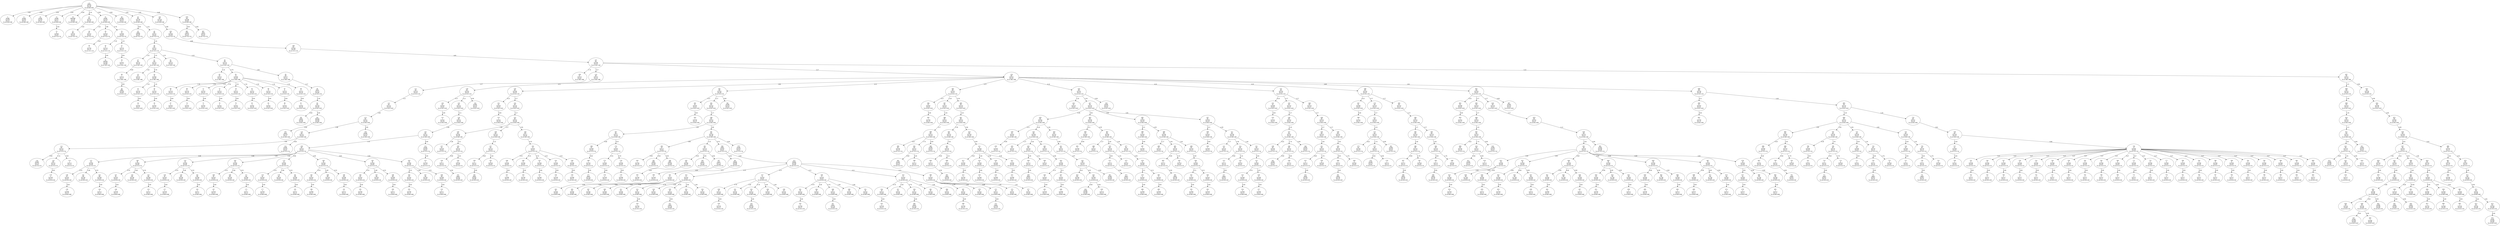 digraph "webpage" {
body_fb5297ef868fa0cb9f752b0297ea2f9c [label="1\nbody\nE:0.29\nP:0.26\nS,L:[0.00,0.00]"]
script_cb37019dfccf2c37195903980347cf9e [label="3\nscript\nE:0.43\nP:0.21\nS,L:[0.38,0.38]"]
body_fb5297ef868fa0cb9f752b0297ea2f9c -> script_cb37019dfccf2c37195903980347cf9e
 [label="0.00"]script_7701bd1e5299e9baf280129e91c437ac [label="6\nscript\nE:0.43\nP:0.21\nS,L:[0.38,0.38]"]
body_fb5297ef868fa0cb9f752b0297ea2f9c -> script_7701bd1e5299e9baf280129e91c437ac
 [label="0.00"]script_082070686ed39fdc532d0c013ce1befb [label="10\nscript\nE:0.43\nP:0.21\nS,L:[0.38,0.38]"]
body_fb5297ef868fa0cb9f752b0297ea2f9c -> script_082070686ed39fdc532d0c013ce1befb
 [label="0.00"]script_c12fab89243811a5f2e2f4cf939d37f5 [label="13\nscript\nE:0.37\nP:0.21\nS,L:[0.38,0.38]"]
body_fb5297ef868fa0cb9f752b0297ea2f9c -> script_c12fab89243811a5f2e2f4cf939d37f5
 [label="0.00"]p_931e83a320a35b6379edf991d48a8f17 [label="15\np\nE:0.06\nP:0.02\nS,L:[0.75,0.75]"]
script_c12fab89243811a5f2e2f4cf939d37f5 -> p_931e83a320a35b6379edf991d48a8f17
 [label="0.56"]noscript_ecdae8933ba5b8c6493bc117d8fc4500 [label="18\nnoscript\nE:0.59\nP:0.04\nS,L:[0.38,0.38]"]
body_fb5297ef868fa0cb9f752b0297ea2f9c -> noscript_ecdae8933ba5b8c6493bc117d8fc4500
 [label="0.00"]div_1c6dd692227a5c5a5361c4e4423dda6c [label="21\ndiv\nE:0.52\nP:0.31\nS,L:[0.38,0.38]"]
body_fb5297ef868fa0cb9f752b0297ea2f9c -> div_1c6dd692227a5c5a5361c4e4423dda6c
 [label="5.24"]div_9dec546f5e709be74aca09a9fd9cee87 [label="22\ndiv\nE:0.26\nP:0.43\nS,L:[0.75,0.75]"]
div_1c6dd692227a5c5a5361c4e4423dda6c -> div_9dec546f5e709be74aca09a9fd9cee87
 [label="2.62"]script_66c0744e52dfb9e475714321ec61db8b [label="25\nscript\nE:0.24\nP:0.21\nS,L:[0.38,0.38]"]
body_fb5297ef868fa0cb9f752b0297ea2f9c -> script_66c0744e52dfb9e475714321ec61db8b
 [label="0.00"]h2_130dd8fb8b07e5e3f13813d70118dcce [label="26\nh2\nE:0.23\nP:0.01\nS,L:[0.75,0.75]"]
script_66c0744e52dfb9e475714321ec61db8b -> h2_130dd8fb8b07e5e3f13813d70118dcce
 [label="1.45"]p_95be155cf889349e020786c8366e3159 [label="28\np\nE:0.29\nP:0.02\nS,L:[0.75,0.75]"]
script_66c0744e52dfb9e475714321ec61db8b -> p_95be155cf889349e020786c8366e3159
 [label="2.89"]a_a462b880be935776699170344b57d67d [label="30\na\nE:0.39\nP:0.13\nS,L:[1.12,1.12]"]
p_95be155cf889349e020786c8366e3159 -> a_a462b880be935776699170344b57d67d
 [label="0.00"]ul_7a0e9437049d2d80ca1f5f6d34b7ab6b [label="33\nul\nE:0.08\nP:0.03\nS,L:[0.75,0.75]"]
script_66c0744e52dfb9e475714321ec61db8b -> ul_7a0e9437049d2d80ca1f5f6d34b7ab6b
 [label="0.76"]li_7c1bfd65fc61188c87f6bacb6b619fc6 [label="34\nli\nE:0.19\nP:0.13\nS,L:[1.12,1.12]"]
ul_7a0e9437049d2d80ca1f5f6d34b7ab6b -> li_7c1bfd65fc61188c87f6bacb6b619fc6
 [label="1.20"]button_68e23b3a2534c1ccf1c801dadb69290d [label="35\nbutton\nE:0.40\nP:0.00\nS,L:[1.50,1.50]"]
li_7c1bfd65fc61188c87f6bacb6b619fc6 -> button_68e23b3a2534c1ccf1c801dadb69290d
 [label="0.00"]li_6e60403a93f7b58f3121bc91faafb3ea [label="37\nli\nE:0.19\nP:0.13\nS,L:[1.12,1.12]"]
ul_7a0e9437049d2d80ca1f5f6d34b7ab6b -> li_6e60403a93f7b58f3121bc91faafb3ea
 [label="1.20"]a_4bb7b4023b3ad5f79bd3ecf91984e123 [label="38\na\nE:0.42\nP:0.17\nS,L:[1.50,1.50]"]
li_6e60403a93f7b58f3121bc91faafb3ea -> a_4bb7b4023b3ad5f79bd3ecf91984e123
 [label="0.00"]script_5676553c7dd38819fd779dac53f994af [label="40\nscript\nE:0.43\nP:0.21\nS,L:[0.38,0.38]"]
body_fb5297ef868fa0cb9f752b0297ea2f9c -> script_5676553c7dd38819fd779dac53f994af
 [label="0.00"]div_434998e54c1dd1c98b4f5ae420c2818b [label="42\ndiv\nE:0.39\nP:0.31\nS,L:[0.38,0.38]"]
body_fb5297ef868fa0cb9f752b0297ea2f9c -> div_434998e54c1dd1c98b4f5ae420c2818b
 [label="3.93"]span_ec4ae0cd77de518af56a8804414561d6 [label="43\nspan\nE:0.06\nP:0.02\nS,L:[0.75,0.75]"]
div_434998e54c1dd1c98b4f5ae420c2818b -> span_ec4ae0cd77de518af56a8804414561d6
 [label="0.00"]div_5018d1fbdadc409278e4d0bcccc70e5c [label="45\ndiv\nE:0.52\nP:0.43\nS,L:[0.75,0.75]"]
div_434998e54c1dd1c98b4f5ae420c2818b -> div_5018d1fbdadc409278e4d0bcccc70e5c
 [label="5.24"]div_5028d960a1c411b0376de60c6b431ddb [label="46\ndiv\nE:0.52\nP:0.43\nS,L:[1.12,1.12]"]
div_5018d1fbdadc409278e4d0bcccc70e5c -> div_5028d960a1c411b0376de60c6b431ddb
 [label="5.24"]div_eae5231d49a7966b188aa20d78355f9f [label="47\ndiv\nE:0.23\nP:0.20\nS,L:[1.50,1.50]"]
div_5028d960a1c411b0376de60c6b431ddb -> div_eae5231d49a7966b188aa20d78355f9f
 [label="2.32"]a_e57ee4120784cce4bdadd46447f499a5 [label="48\na\nE:0.22\nP:0.17\nS,L:[1.88,1.88]"]
div_eae5231d49a7966b188aa20d78355f9f -> a_e57ee4120784cce4bdadd46447f499a5
 [label="0.00"]abbr_84b70c918a017961b165bc0a54deef3c [label="49\nabbr\nE:0.09\nP:0.00\nS,L:[2.25,2.25]"]
a_e57ee4120784cce4bdadd46447f499a5 -> abbr_84b70c918a017961b165bc0a54deef3c
 [label="0.00"]div_332885c4c2f4d166e52ebcb920ea963e [label="51\ndiv\nE:0.23\nP:0.20\nS,L:[1.50,1.50]"]
div_5028d960a1c411b0376de60c6b431ddb -> div_332885c4c2f4d166e52ebcb920ea963e
 [label="2.32"]h2_a8121fb2b73ac0896ff591baf17a1450 [label="52\nh2\nE:0.23\nP:0.01\nS,L:[1.88,1.88]"]
div_332885c4c2f4d166e52ebcb920ea963e -> h2_a8121fb2b73ac0896ff591baf17a1450
 [label="1.45"]ul_68a589c7a7d3169f93df986e60c67ccc [label="54\nul\nE:0.08\nP:0.03\nS,L:[1.88,1.88]"]
div_332885c4c2f4d166e52ebcb920ea963e -> ul_68a589c7a7d3169f93df986e60c67ccc
 [label="0.76"]li_71b481aca41fb7b68fe2c6e58df0936e [label="55\nli\nE:0.20\nP:0.14\nS,L:[2.25,2.25]"]
ul_68a589c7a7d3169f93df986e60c67ccc -> li_71b481aca41fb7b68fe2c6e58df0936e
 [label="1.24"]a_49830e2449ff24f6c8ec04395e2f3973 [label="56\na\nE:0.45\nP:0.27\nS,L:[2.62,2.62]"]
li_71b481aca41fb7b68fe2c6e58df0936e -> a_49830e2449ff24f6c8ec04395e2f3973
 [label="0.00"]li_8fa63c4628a1b28464ec0fad15faf89e [label="58\nli\nE:0.20\nP:0.14\nS,L:[2.25,2.25]"]
ul_68a589c7a7d3169f93df986e60c67ccc -> li_8fa63c4628a1b28464ec0fad15faf89e
 [label="1.24"]a_e7ad340ee090703e7d2ca1c9944d5b54 [label="59\na\nE:0.45\nP:0.27\nS,L:[2.62,2.62]"]
li_8fa63c4628a1b28464ec0fad15faf89e -> a_e7ad340ee090703e7d2ca1c9944d5b54
 [label="0.00"]div_1f1d6217e494f2a5456dfd26fb3d00f1 [label="61\ndiv\nE:0.23\nP:0.20\nS,L:[1.50,1.50]"]
div_5028d960a1c411b0376de60c6b431ddb -> div_1f1d6217e494f2a5456dfd26fb3d00f1
 [label="2.32"]div_9a1cfbc14a2f0c7a38fdadc857cf62de [label="62\ndiv\nE:0.32\nP:0.20\nS,L:[1.50,1.50]"]
div_5028d960a1c411b0376de60c6b431ddb -> div_9a1cfbc14a2f0c7a38fdadc857cf62de
 [label="3.19"]h2_3091772360ca76ca8c5f30d4667769e0 [label="63\nh2\nE:0.23\nP:0.01\nS,L:[1.88,1.88]"]
div_9a1cfbc14a2f0c7a38fdadc857cf62de -> h2_3091772360ca76ca8c5f30d4667769e0
 [label="1.45"]ul_3e052009a16f91ad24e4ab1a8c48dc35 [label="65\nul\nE:0.08\nP:0.03\nS,L:[1.88,1.88]"]
div_9a1cfbc14a2f0c7a38fdadc857cf62de -> ul_3e052009a16f91ad24e4ab1a8c48dc35
 [label="0.76"]li_0e9da5a6723a672e5abedeab1d2c12eb [label="66\nli\nE:0.20\nP:0.14\nS,L:[2.25,2.25]"]
ul_3e052009a16f91ad24e4ab1a8c48dc35 -> li_0e9da5a6723a672e5abedeab1d2c12eb
 [label="1.24"]a_5e25882f5250158b1afc126a4a7d09ff [label="67\na\nE:0.45\nP:0.27\nS,L:[2.62,2.62]"]
li_0e9da5a6723a672e5abedeab1d2c12eb -> a_5e25882f5250158b1afc126a4a7d09ff
 [label="0.00"]li_94ea8ef314f3858e49ef279d3fafd1ee [label="69\nli\nE:0.20\nP:0.14\nS,L:[2.25,2.25]"]
ul_3e052009a16f91ad24e4ab1a8c48dc35 -> li_94ea8ef314f3858e49ef279d3fafd1ee
 [label="1.24"]a_d44c21cff099bdec78340e10c313df70 [label="70\na\nE:0.45\nP:0.27\nS,L:[2.62,2.62]"]
li_94ea8ef314f3858e49ef279d3fafd1ee -> a_d44c21cff099bdec78340e10c313df70
 [label="0.00"]li_f35a91a9918fcd455f641ed50a78225e [label="72\nli\nE:0.20\nP:0.14\nS,L:[2.25,2.25]"]
ul_3e052009a16f91ad24e4ab1a8c48dc35 -> li_f35a91a9918fcd455f641ed50a78225e
 [label="1.24"]a_6a9559ac503729674bae8a93e6e04210 [label="73\na\nE:0.45\nP:0.27\nS,L:[2.62,2.62]"]
li_f35a91a9918fcd455f641ed50a78225e -> a_6a9559ac503729674bae8a93e6e04210
 [label="0.00"]li_5837144e359b726584736281b919c4de [label="75\nli\nE:0.25\nP:0.24\nS,L:[2.25,2.25]"]
ul_3e052009a16f91ad24e4ab1a8c48dc35 -> li_5837144e359b726584736281b919c4de
 [label="1.54"]a_0fecfcc7c54e5e296ac13157631dc571 [label="76\na\nE:0.42\nP:0.18\nS,L:[2.62,2.62]"]
li_5837144e359b726584736281b919c4de -> a_0fecfcc7c54e5e296ac13157631dc571
 [label="0.00"]li_f17f91eeb5281ff2fedea5366ff2f1ca [label="78\nli\nE:0.25\nP:0.24\nS,L:[2.25,2.25]"]
ul_3e052009a16f91ad24e4ab1a8c48dc35 -> li_f17f91eeb5281ff2fedea5366ff2f1ca
 [label="1.54"]a_7b1e1089422cb3fd7c495dc2f0148822 [label="79\na\nE:0.42\nP:0.18\nS,L:[2.62,2.62]"]
li_f17f91eeb5281ff2fedea5366ff2f1ca -> a_7b1e1089422cb3fd7c495dc2f0148822
 [label="0.00"]li_7e04761a2f6a079eea0140928f5b6fd8 [label="81\nli\nE:0.25\nP:0.24\nS,L:[2.25,2.25]"]
ul_3e052009a16f91ad24e4ab1a8c48dc35 -> li_7e04761a2f6a079eea0140928f5b6fd8
 [label="1.54"]a_ae80677bab4dfec336107b45b28dd3e1 [label="82\na\nE:0.42\nP:0.18\nS,L:[2.62,2.62]"]
li_7e04761a2f6a079eea0140928f5b6fd8 -> a_ae80677bab4dfec336107b45b28dd3e1
 [label="0.00"]li_05763edae37108c3d8899dbb7da9ebf2 [label="84\nli\nE:0.25\nP:0.24\nS,L:[2.25,2.25]"]
ul_3e052009a16f91ad24e4ab1a8c48dc35 -> li_05763edae37108c3d8899dbb7da9ebf2
 [label="1.54"]a_f95f5bf388cb8510a4c2dfdab3f8bcef [label="85\na\nE:0.42\nP:0.18\nS,L:[2.62,2.62]"]
li_05763edae37108c3d8899dbb7da9ebf2 -> a_f95f5bf388cb8510a4c2dfdab3f8bcef
 [label="0.00"]li_6c3885921614e43213b8e1652152ac86 [label="87\nli\nE:0.25\nP:0.24\nS,L:[2.25,2.25]"]
ul_3e052009a16f91ad24e4ab1a8c48dc35 -> li_6c3885921614e43213b8e1652152ac86
 [label="1.54"]a_349940611c864a3a911ca38a0115004b [label="88\na\nE:0.42\nP:0.18\nS,L:[2.62,2.62]"]
li_6c3885921614e43213b8e1652152ac86 -> a_349940611c864a3a911ca38a0115004b
 [label="0.00"]li_cd14c2716ca8a94792023d1c283fa91d [label="90\nli\nE:0.25\nP:0.24\nS,L:[2.25,2.25]"]
ul_3e052009a16f91ad24e4ab1a8c48dc35 -> li_cd14c2716ca8a94792023d1c283fa91d
 [label="1.54"]a_61e7703944a4e38526b0d38714123d5e [label="91\na\nE:0.42\nP:0.18\nS,L:[2.62,2.62]"]
li_cd14c2716ca8a94792023d1c283fa91d -> a_61e7703944a4e38526b0d38714123d5e
 [label="0.00"]div_a07d37537c964c020e143322699050a3 [label="93\ndiv\nE:0.27\nP:0.35\nS,L:[1.88,1.88]"]
div_9a1cfbc14a2f0c7a38fdadc857cf62de -> div_a07d37537c964c020e143322699050a3
 [label="2.65"]form_ddd08aa1c13b14db3bbefbfb0cb6e8ec [label="94\nform\nE:0.52\nP:0.00\nS,L:[2.25,2.25]"]
div_a07d37537c964c020e143322699050a3 -> form_ddd08aa1c13b14db3bbefbfb0cb6e8ec
 [label="3.27"]div_6381ce1f02a7bd35864e09f04bfaa17f [label="95\ndiv\nE:0.26\nP:0.29\nS,L:[2.62,2.62]"]
form_ddd08aa1c13b14db3bbefbfb0cb6e8ec -> div_6381ce1f02a7bd35864e09f04bfaa17f
 [label="2.59"]label_bed64c0419e1726aa5f52b48d68cfd75 [label="98\nlabel\nE:0.40\nP:0.00\nS,L:[3.00,3.00]"]
div_6381ce1f02a7bd35864e09f04bfaa17f -> label_bed64c0419e1726aa5f52b48d68cfd75
 [label="0.00"]button_9220572a5fef06d6390fb1df0075dbed [label="101\nbutton\nE:0.00\nP:0.00\nS,L:[3.00,3.00]"]
div_6381ce1f02a7bd35864e09f04bfaa17f -> button_9220572a5fef06d6390fb1df0075dbed
 [label="0.00"]span_e456310fe3a0279691d67079a2223928 [label="102\nspan\nE:0.16\nP:0.11\nS,L:[3.38,3.38]"]
button_9220572a5fef06d6390fb1df0075dbed -> span_e456310fe3a0279691d67079a2223928
 [label="0.00"]div_b21b6eb8ff717a0f144ec55a33401610 [label="104\ndiv\nE:0.26\nP:1.00\nS,L:[0.38,0.38]"]
body_fb5297ef868fa0cb9f752b0297ea2f9c -> div_b21b6eb8ff717a0f144ec55a33401610
 [label="2.62"]div_09cfe943909c2e5a0a1a0d92c99a3c61 [label="105\ndiv\nE:0.49\nP:0.59\nS,L:[0.75,0.75]"]
div_b21b6eb8ff717a0f144ec55a33401610 -> div_09cfe943909c2e5a0a1a0d92c99a3c61
 [label="4.86"]div_40af9b20b50f8afd12f086c6d57bbb4c [label="106\ndiv\nE:0.49\nP:0.59\nS,L:[1.12,1.12]"]
div_09cfe943909c2e5a0a1a0d92c99a3c61 -> div_40af9b20b50f8afd12f086c6d57bbb4c
 [label="4.86"]div_9e84ef4c660207f2e81d120d16371ac6 [label="107\ndiv\nE:0.46\nP:0.35\nS,L:[1.50,1.50]"]
div_40af9b20b50f8afd12f086c6d57bbb4c -> div_9e84ef4c660207f2e81d120d16371ac6
 [label="4.61"]h1_471841606ea9a4ac4b4f6346a696ea50 [label="108\nh1\nE:0.23\nP:0.01\nS,L:[1.88,1.88]"]
div_9e84ef4c660207f2e81d120d16371ac6 -> h1_471841606ea9a4ac4b4f6346a696ea50
 [label="1.74"]div_70b1cc6dc9893f86beaea3b538c7bad1 [label="110\ndiv\nE:0.53\nP:0.35\nS,L:[1.88,1.88]"]
div_9e84ef4c660207f2e81d120d16371ac6 -> div_70b1cc6dc9893f86beaea3b538c7bad1
 [label="5.27"]div_f2f8701f76a946da4fffc9cb145646b6 [label="111\ndiv\nE:0.53\nP:0.35\nS,L:[2.25,2.25]"]
div_70b1cc6dc9893f86beaea3b538c7bad1 -> div_f2f8701f76a946da4fffc9cb145646b6
 [label="5.27"]div_bb8d61ca58cdd43eff8d11f97e0763fb [label="112\ndiv\nE:0.52\nP:0.29\nS,L:[2.62,2.62]"]
div_f2f8701f76a946da4fffc9cb145646b6 -> div_bb8d61ca58cdd43eff8d11f97e0763fb
 [label="5.21"]div_d92669f27b39ccc59277915501dceeb6 [label="113\ndiv\nE:0.51\nP:0.29\nS,L:[3.00,3.00]"]
div_bb8d61ca58cdd43eff8d11f97e0763fb -> div_d92669f27b39ccc59277915501dceeb6
 [label="5.08"]div_c2787047e9d41973892542f843595e88 [label="114\ndiv\nE:0.51\nP:0.29\nS,L:[3.38,3.38]"]
div_d92669f27b39ccc59277915501dceeb6 -> div_c2787047e9d41973892542f843595e88
 [label="5.08"]div_b1dbc41c04f3f9ff5b24504255cb6bbc [label="115\ndiv\nE:0.22\nP:0.20\nS,L:[3.75,3.75]"]
div_c2787047e9d41973892542f843595e88 -> div_b1dbc41c04f3f9ff5b24504255cb6bbc
 [label="1.80"]script_decb43a90c856889ba33427f5ab24703 [label="116\nscript\nE:0.23\nP:0.01\nS,L:[4.12,4.12]"]
div_b1dbc41c04f3f9ff5b24504255cb6bbc -> script_decb43a90c856889ba33427f5ab24703
 [label="0.00"]div_c92e222c83dbc9a7a382e24a680631cd [label="118\ndiv\nE:0.23\nP:0.20\nS,L:[4.12,4.12]"]
div_b1dbc41c04f3f9ff5b24504255cb6bbc -> div_c92e222c83dbc9a7a382e24a680631cd
 [label="2.32"]a_3da666d78eb8413e595b33b2b9e470cc [label="119\na\nE:0.38\nP:0.12\nS,L:[4.50,4.50]"]
div_c92e222c83dbc9a7a382e24a680631cd -> a_3da666d78eb8413e595b33b2b9e470cc
 [label="0.00"]a_17477610c9f5dddbed75faf2570f8848 [label="122\na\nE:0.12\nP:0.13\nS,L:[4.12,4.12]"]
div_b1dbc41c04f3f9ff5b24504255cb6bbc -> a_17477610c9f5dddbed75faf2570f8848
 [label="0.00"]script_aeb2cacbe24b4685cf353fd4fdeb96b4 [label="124\nscript\nE:0.23\nP:0.01\nS,L:[3.75,3.75]"]
div_c2787047e9d41973892542f843595e88 -> script_aeb2cacbe24b4685cf353fd4fdeb96b4
 [label="0.00"]script_2486fe0291190fdd44c4500d0a2d0a27 [label="126\nscript\nE:0.53\nP:0.01\nS,L:[3.38,3.38]"]
div_d92669f27b39ccc59277915501dceeb6 -> script_2486fe0291190fdd44c4500d0a2d0a27
 [label="0.00"]div_9bd327d702b54764823e7cd777823db8 [label="128\ndiv\nE:0.53\nP:0.35\nS,L:[1.88,1.88]"]
div_9e84ef4c660207f2e81d120d16371ac6 -> div_9bd327d702b54764823e7cd777823db8
 [label="5.27"]div_3a16cb89703fb8b8fdb2964b900fd357 [label="129\ndiv\nE:0.43\nP:0.35\nS,L:[2.25,2.25]"]
div_9bd327d702b54764823e7cd777823db8 -> div_3a16cb89703fb8b8fdb2964b900fd357
 [label="4.31"]h2_5a53cb65b265ad2162fc1b103d16c9e5 [label="130\nh2\nE:0.03\nP:0.01\nS,L:[2.62,2.62]"]
div_3a16cb89703fb8b8fdb2964b900fd357 -> h2_5a53cb65b265ad2162fc1b103d16c9e5
 [label="0.21"]a_fb0f8fe852242578038a870c25c512ed [label="131\na\nE:0.42\nP:0.18\nS,L:[3.00,3.00]"]
h2_5a53cb65b265ad2162fc1b103d16c9e5 -> a_fb0f8fe852242578038a870c25c512ed
 [label="0.00"]div_e9e7ac00310896fb49d8be0953a9dd11 [label="133\ndiv\nE:0.52\nP:0.29\nS,L:[2.62,2.62]"]
div_3a16cb89703fb8b8fdb2964b900fd357 -> div_e9e7ac00310896fb49d8be0953a9dd11
 [label="5.21"]div_1a73d55346984739eb62d8f7875f59b1 [label="134\ndiv\nE:0.52\nP:0.29\nS,L:[3.00,3.00]"]
div_e9e7ac00310896fb49d8be0953a9dd11 -> div_1a73d55346984739eb62d8f7875f59b1
 [label="5.21"]div_5930a53d64efd3bcb58ccfdd2e45e3a3 [label="135\ndiv\nE:0.51\nP:0.29\nS,L:[3.38,3.38]"]
div_1a73d55346984739eb62d8f7875f59b1 -> div_5930a53d64efd3bcb58ccfdd2e45e3a3
 [label="5.08"]div_5e56170393e27c7e0291ee08138e49de [label="136\ndiv\nE:0.23\nP:0.20\nS,L:[3.75,3.75]"]
div_5930a53d64efd3bcb58ccfdd2e45e3a3 -> div_5e56170393e27c7e0291ee08138e49de
 [label="2.32"]dl_e73a69cea66b73cd0f1f63b47243fb8d [label="137\ndl\nE:0.00\nP:0.00\nS,L:[4.12,4.12]"]
div_5e56170393e27c7e0291ee08138e49de -> dl_e73a69cea66b73cd0f1f63b47243fb8d
 [label="0.00"]dt_2399f3f9b15212aee761aa26df2b9ed3 [label="138\ndt\nE:0.03\nP:0.01\nS,L:[4.50,4.50]"]
dl_e73a69cea66b73cd0f1f63b47243fb8d -> dt_2399f3f9b15212aee761aa26df2b9ed3
 [label="0.33"]a_af3750427d28f96d33b45fceabe6587c [label="139\na\nE:0.68\nP:0.12\nS,L:[4.88,4.88]"]
dt_2399f3f9b15212aee761aa26df2b9ed3 -> a_af3750427d28f96d33b45fceabe6587c
 [label="0.00"]dd_60edbed79bc2126b3203549b423c2ef0 [label="141\ndd\nE:0.56\nP:0.02\nS,L:[4.50,4.50]"]
dl_e73a69cea66b73cd0f1f63b47243fb8d -> dd_60edbed79bc2126b3203549b423c2ef0
 [label="3.48"]dd_c91c45d7d88406db72e5678fc6b75b0f [label="143\ndd\nE:0.06\nP:0.02\nS,L:[4.50,4.50]"]
dl_e73a69cea66b73cd0f1f63b47243fb8d -> dd_c91c45d7d88406db72e5678fc6b75b0f
 [label="0.35"]a_301b618a4e09b9585b9f6abf5c3ae727 [label="144\na\nE:0.12\nP:0.12\nS,L:[4.88,4.88]"]
dd_c91c45d7d88406db72e5678fc6b75b0f -> a_301b618a4e09b9585b9f6abf5c3ae727
 [label="0.00"]dl_0d7502392947732ab8fcb6b4d36bb04e [label="146\ndl\nE:0.00\nP:0.00\nS,L:[4.12,4.12]"]
div_5e56170393e27c7e0291ee08138e49de -> dl_0d7502392947732ab8fcb6b4d36bb04e
 [label="0.00"]dt_fed1103d82cf3f6e9d8b7b9be6c06992 [label="147\ndt\nE:0.03\nP:0.01\nS,L:[4.50,4.50]"]
dl_0d7502392947732ab8fcb6b4d36bb04e -> dt_fed1103d82cf3f6e9d8b7b9be6c06992
 [label="0.33"]a_eb10529abac816818422827a1d0a2e29 [label="148\na\nE:0.38\nP:0.12\nS,L:[4.88,4.88]"]
dt_fed1103d82cf3f6e9d8b7b9be6c06992 -> a_eb10529abac816818422827a1d0a2e29
 [label="0.00"]dd_5b5d78a476b598cbc764d34a7f7edf59 [label="150\ndd\nE:0.56\nP:0.02\nS,L:[4.50,4.50]"]
dl_0d7502392947732ab8fcb6b4d36bb04e -> dd_5b5d78a476b598cbc764d34a7f7edf59
 [label="3.48"]dd_d7a740c255ab72c18140aa6fb5c7598c [label="152\ndd\nE:0.06\nP:0.02\nS,L:[4.50,4.50]"]
dl_0d7502392947732ab8fcb6b4d36bb04e -> dd_d7a740c255ab72c18140aa6fb5c7598c
 [label="0.35"]a_c52168db6f82df59f4ab7a20f11ea8e4 [label="153\na\nE:0.12\nP:0.12\nS,L:[4.88,4.88]"]
dd_d7a740c255ab72c18140aa6fb5c7598c -> a_c52168db6f82df59f4ab7a20f11ea8e4
 [label="0.00"]dl_4ad8ba590ae6788691028addd6735fdd [label="155\ndl\nE:0.00\nP:0.00\nS,L:[4.12,4.12]"]
div_5e56170393e27c7e0291ee08138e49de -> dl_4ad8ba590ae6788691028addd6735fdd
 [label="0.00"]dt_a478e7d8e026bb2edb90bcac241c031a [label="156\ndt\nE:0.03\nP:0.01\nS,L:[4.50,4.50]"]
dl_4ad8ba590ae6788691028addd6735fdd -> dt_a478e7d8e026bb2edb90bcac241c031a
 [label="0.33"]a_09696e4905fae3d6fa2f56214e3a054f [label="157\na\nE:0.38\nP:0.12\nS,L:[4.88,4.88]"]
dt_a478e7d8e026bb2edb90bcac241c031a -> a_09696e4905fae3d6fa2f56214e3a054f
 [label="0.00"]dd_c3adde5afe6f04d57ab63688d4da0102 [label="159\ndd\nE:0.56\nP:0.02\nS,L:[4.50,4.50]"]
dl_4ad8ba590ae6788691028addd6735fdd -> dd_c3adde5afe6f04d57ab63688d4da0102
 [label="3.48"]dd_b6983448b0b5cae8ab70dfba9b4d8f11 [label="161\ndd\nE:0.06\nP:0.02\nS,L:[4.50,4.50]"]
dl_4ad8ba590ae6788691028addd6735fdd -> dd_b6983448b0b5cae8ab70dfba9b4d8f11
 [label="0.35"]a_520593aa8a52f1e06769bf27b320ec9f [label="162\na\nE:0.11\nP:0.12\nS,L:[4.88,4.88]"]
dd_b6983448b0b5cae8ab70dfba9b4d8f11 -> a_520593aa8a52f1e06769bf27b320ec9f
 [label="0.00"]dl_46d9a58e51664e2584ca2dd3e9b25ca2 [label="165\ndl\nE:0.00\nP:0.00\nS,L:[4.12,4.12]"]
div_5e56170393e27c7e0291ee08138e49de -> dl_46d9a58e51664e2584ca2dd3e9b25ca2
 [label="0.00"]dt_e665a6c1887425f87b3535cb922061b8 [label="166\ndt\nE:0.03\nP:0.01\nS,L:[4.50,4.50]"]
dl_46d9a58e51664e2584ca2dd3e9b25ca2 -> dt_e665a6c1887425f87b3535cb922061b8
 [label="0.33"]a_7711b374cea77674f0414d6f8b90dbd1 [label="167\na\nE:0.38\nP:0.12\nS,L:[4.88,4.88]"]
dt_e665a6c1887425f87b3535cb922061b8 -> a_7711b374cea77674f0414d6f8b90dbd1
 [label="0.00"]dd_595575702fe177182bcaa0361685e156 [label="169\ndd\nE:0.56\nP:0.02\nS,L:[4.50,4.50]"]
dl_46d9a58e51664e2584ca2dd3e9b25ca2 -> dd_595575702fe177182bcaa0361685e156
 [label="3.48"]dd_f4a0d042884becf9983a35deb6a6e11b [label="171\ndd\nE:0.06\nP:0.02\nS,L:[4.50,4.50]"]
dl_46d9a58e51664e2584ca2dd3e9b25ca2 -> dd_f4a0d042884becf9983a35deb6a6e11b
 [label="0.35"]a_d96e107640d2802c266a1df650b4bec6 [label="172\na\nE:0.11\nP:0.12\nS,L:[4.88,4.88]"]
dd_f4a0d042884becf9983a35deb6a6e11b -> a_d96e107640d2802c266a1df650b4bec6
 [label="0.00"]dl_2cc97f5921115f8656cf6de9869100ea [label="175\ndl\nE:0.00\nP:0.00\nS,L:[4.12,4.12]"]
div_5e56170393e27c7e0291ee08138e49de -> dl_2cc97f5921115f8656cf6de9869100ea
 [label="0.00"]dt_29e02bb9e43bc17b77b4c615461d6d34 [label="176\ndt\nE:0.03\nP:0.01\nS,L:[4.50,4.50]"]
dl_2cc97f5921115f8656cf6de9869100ea -> dt_29e02bb9e43bc17b77b4c615461d6d34
 [label="0.33"]a_1b0770a7d56a2d16789b0e64a9477da0 [label="177\na\nE:0.38\nP:0.12\nS,L:[4.88,4.88]"]
dt_29e02bb9e43bc17b77b4c615461d6d34 -> a_1b0770a7d56a2d16789b0e64a9477da0
 [label="0.00"]dd_8f420b7e9054851acc2297b3ec7a1723 [label="179\ndd\nE:0.56\nP:0.02\nS,L:[4.50,4.50]"]
dl_2cc97f5921115f8656cf6de9869100ea -> dd_8f420b7e9054851acc2297b3ec7a1723
 [label="3.48"]dd_ec53a834203f16ed68a648ff68e11068 [label="181\ndd\nE:0.06\nP:0.02\nS,L:[4.50,4.50]"]
dl_2cc97f5921115f8656cf6de9869100ea -> dd_ec53a834203f16ed68a648ff68e11068
 [label="0.35"]a_426f88a2724305cac5da815e7820a7c6 [label="182\na\nE:0.12\nP:0.12\nS,L:[4.88,4.88]"]
dd_ec53a834203f16ed68a648ff68e11068 -> a_426f88a2724305cac5da815e7820a7c6
 [label="0.00"]dl_8eb0a969ae8a74b5c7a2184562b2174b [label="184\ndl\nE:0.00\nP:0.00\nS,L:[4.12,4.12]"]
div_5e56170393e27c7e0291ee08138e49de -> dl_8eb0a969ae8a74b5c7a2184562b2174b
 [label="0.00"]dt_893c45315e78b3be8490ad9fa6082b4c [label="185\ndt\nE:0.03\nP:0.01\nS,L:[4.50,4.50]"]
dl_8eb0a969ae8a74b5c7a2184562b2174b -> dt_893c45315e78b3be8490ad9fa6082b4c
 [label="0.33"]a_b85e845034da3f4a490c1ddc985199e0 [label="186\na\nE:0.68\nP:0.12\nS,L:[4.88,4.88]"]
dt_893c45315e78b3be8490ad9fa6082b4c -> a_b85e845034da3f4a490c1ddc985199e0
 [label="0.00"]dd_03572801ebdfae3c433367577a24d0a8 [label="188\ndd\nE:0.56\nP:0.02\nS,L:[4.50,4.50]"]
dl_8eb0a969ae8a74b5c7a2184562b2174b -> dd_03572801ebdfae3c433367577a24d0a8
 [label="3.48"]dd_58065ce63e91299968e153b426ca4674 [label="190\ndd\nE:0.06\nP:0.02\nS,L:[4.50,4.50]"]
dl_8eb0a969ae8a74b5c7a2184562b2174b -> dd_58065ce63e91299968e153b426ca4674
 [label="0.35"]a_07fae9f2129941a510fcd0c58f2a7eb8 [label="191\na\nE:0.12\nP:0.12\nS,L:[4.88,4.88]"]
dd_58065ce63e91299968e153b426ca4674 -> a_07fae9f2129941a510fcd0c58f2a7eb8
 [label="0.00"]dl_18914ce6dc2757f7e6c5ad7e8e933fc2 [label="193\ndl\nE:0.00\nP:0.00\nS,L:[4.12,4.12]"]
div_5e56170393e27c7e0291ee08138e49de -> dl_18914ce6dc2757f7e6c5ad7e8e933fc2
 [label="0.00"]dt_77627bc226cee3f3828cfd4bf34b10f5 [label="194\ndt\nE:0.03\nP:0.01\nS,L:[4.50,4.50]"]
dl_18914ce6dc2757f7e6c5ad7e8e933fc2 -> dt_77627bc226cee3f3828cfd4bf34b10f5
 [label="0.33"]a_7848e3c073bb88978ee530aeed0c472d [label="195\na\nE:0.38\nP:0.12\nS,L:[4.88,4.88]"]
dt_77627bc226cee3f3828cfd4bf34b10f5 -> a_7848e3c073bb88978ee530aeed0c472d
 [label="0.00"]dd_57048748fdb6455e74b893ba864a32ca [label="197\ndd\nE:0.56\nP:0.02\nS,L:[4.50,4.50]"]
dl_18914ce6dc2757f7e6c5ad7e8e933fc2 -> dd_57048748fdb6455e74b893ba864a32ca
 [label="3.48"]dd_a47eafe88b69e88b30434e68a1f9e0b1 [label="199\ndd\nE:0.06\nP:0.02\nS,L:[4.50,4.50]"]
dl_18914ce6dc2757f7e6c5ad7e8e933fc2 -> dd_a47eafe88b69e88b30434e68a1f9e0b1
 [label="0.35"]a_0e0f85a6d82f1cb45f9e09adaf6a284d [label="200\na\nE:0.11\nP:0.12\nS,L:[4.88,4.88]"]
dd_a47eafe88b69e88b30434e68a1f9e0b1 -> a_0e0f85a6d82f1cb45f9e09adaf6a284d
 [label="0.00"]dl_b1af3fdba1d7353eda4401f086cfe0c4 [label="203\ndl\nE:0.00\nP:0.00\nS,L:[4.12,4.12]"]
div_5e56170393e27c7e0291ee08138e49de -> dl_b1af3fdba1d7353eda4401f086cfe0c4
 [label="0.00"]dt_4f3d3cd532e87845b79db1b8d96c4925 [label="204\ndt\nE:0.03\nP:0.01\nS,L:[4.50,4.50]"]
dl_b1af3fdba1d7353eda4401f086cfe0c4 -> dt_4f3d3cd532e87845b79db1b8d96c4925
 [label="0.33"]a_ed62ccbdf6350bd096c0b99139c9d771 [label="205\na\nE:0.38\nP:0.12\nS,L:[4.88,4.88]"]
dt_4f3d3cd532e87845b79db1b8d96c4925 -> a_ed62ccbdf6350bd096c0b99139c9d771
 [label="0.00"]dd_290e10c0f1a041d92d25b0ba408f32a1 [label="207\ndd\nE:0.56\nP:0.02\nS,L:[4.50,4.50]"]
dl_b1af3fdba1d7353eda4401f086cfe0c4 -> dd_290e10c0f1a041d92d25b0ba408f32a1
 [label="3.48"]dd_e6fe2d7dc1f4348c7874a2fd9cc5bdf2 [label="209\ndd\nE:0.06\nP:0.02\nS,L:[4.50,4.50]"]
dl_b1af3fdba1d7353eda4401f086cfe0c4 -> dd_e6fe2d7dc1f4348c7874a2fd9cc5bdf2
 [label="0.35"]a_46e0aa3c422a1887ee8e48c77b1c302e [label="210\na\nE:0.11\nP:0.12\nS,L:[4.88,4.88]"]
dd_e6fe2d7dc1f4348c7874a2fd9cc5bdf2 -> a_46e0aa3c422a1887ee8e48c77b1c302e
 [label="0.00"]script_418858f72cfbea19f76d3c7a9d623490 [label="213\nscript\nE:0.03\nP:0.01\nS,L:[3.75,3.75]"]
div_5930a53d64efd3bcb58ccfdd2e45e3a3 -> script_418858f72cfbea19f76d3c7a9d623490
 [label="0.00"]a_ce6cb2cc41f350cf2cb50fd6814a8773 [label="215\na\nE:0.39\nP:0.13\nS,L:[4.12,4.12]"]
script_418858f72cfbea19f76d3c7a9d623490 -> a_ce6cb2cc41f350cf2cb50fd6814a8773
 [label="0.00"]script_d34830037d70b4ef6785cf1cd16e0a92 [label="218\nscript\nE:0.23\nP:0.01\nS,L:[2.62,2.62]"]
div_3a16cb89703fb8b8fdb2964b900fd357 -> script_d34830037d70b4ef6785cf1cd16e0a92
 [label="0.00"]div_41ee18bdbfb965470d4bb31b0558001b [label="220\ndiv\nE:0.40\nP:0.35\nS,L:[2.25,2.25]"]
div_9bd327d702b54764823e7cd777823db8 -> div_41ee18bdbfb965470d4bb31b0558001b
 [label="3.96"]h2_cdfbb1c545722f4d9f0052aaaee9e95e [label="221\nh2\nE:0.03\nP:0.01\nS,L:[2.62,2.62]"]
div_41ee18bdbfb965470d4bb31b0558001b -> h2_cdfbb1c545722f4d9f0052aaaee9e95e
 [label="0.21"]a_f9bd2f6057b591a6170ba6c41e966a08 [label="222\na\nE:0.42\nP:0.18\nS,L:[3.00,3.00]"]
h2_cdfbb1c545722f4d9f0052aaaee9e95e -> a_f9bd2f6057b591a6170ba6c41e966a08
 [label="0.00"]div_73161bb2223f7ab9d7c4ed709574e754 [label="224\ndiv\nE:0.53\nP:0.36\nS,L:[2.62,2.62]"]
div_41ee18bdbfb965470d4bb31b0558001b -> div_73161bb2223f7ab9d7c4ed709574e754
 [label="5.27"]div_c548fb4a29e2e11eb19ee2eafebfe09b [label="225\ndiv\nE:0.53\nP:0.36\nS,L:[3.00,3.00]"]
div_73161bb2223f7ab9d7c4ed709574e754 -> div_c548fb4a29e2e11eb19ee2eafebfe09b
 [label="5.27"]div_df7811fb2303d8cb803af041ab94ddcf [label="226\ndiv\nE:0.40\nP:0.36\nS,L:[3.38,3.38]"]
div_c548fb4a29e2e11eb19ee2eafebfe09b -> div_df7811fb2303d8cb803af041ab94ddcf
 [label="3.96"]h3_38154dbe4999de89da43980a10c45746 [label="227\nh3\nE:0.29\nP:0.04\nS,L:[3.75,3.75]"]
div_df7811fb2303d8cb803af041ab94ddcf -> h3_38154dbe4999de89da43980a10c45746
 [label="1.46"]div_6ff9971ee467503f42adbe1dbb5393a5 [label="229\ndiv\nE:0.23\nP:0.20\nS,L:[3.75,3.75]"]
div_df7811fb2303d8cb803af041ab94ddcf -> div_6ff9971ee467503f42adbe1dbb5393a5
 [label="2.32"]a_cebd1d0167c31da5784d8bea1d66cd63 [label="230\na\nE:0.11\nP:0.10\nS,L:[4.12,4.12]"]
div_6ff9971ee467503f42adbe1dbb5393a5 -> a_cebd1d0167c31da5784d8bea1d66cd63
 [label="0.00"]span_626397c1f690ea07df69f9ffcac2f210 [label="232\nspan\nE:0.65\nP:0.08\nS,L:[4.50,4.50]"]
a_cebd1d0167c31da5784d8bea1d66cd63 -> span_626397c1f690ea07df69f9ffcac2f210
 [label="0.00"]p_09a76b6b8873bcd240b2eda54729fc26 [label="234\np\nE:0.56\nP:0.02\nS,L:[4.12,4.12]"]
div_6ff9971ee467503f42adbe1dbb5393a5 -> p_09a76b6b8873bcd240b2eda54729fc26
 [label="5.56"]div_78001b4488fb1a7d6f7518aa2b7ce0fb [label="236\ndiv\nE:0.53\nP:0.36\nS,L:[3.38,3.38]"]
div_c548fb4a29e2e11eb19ee2eafebfe09b -> div_78001b4488fb1a7d6f7518aa2b7ce0fb
 [label="5.27"]div_989e1f2c35c8d1fb15550a6ec438819b [label="237\ndiv\nE:0.23\nP:0.20\nS,L:[3.75,3.75]"]
div_78001b4488fb1a7d6f7518aa2b7ce0fb -> div_989e1f2c35c8d1fb15550a6ec438819b
 [label="2.32"]a_2d2279cebaa9f2cac108ff2f0e2694ba [label="238\na\nE:0.11\nP:0.10\nS,L:[4.12,4.12]"]
div_989e1f2c35c8d1fb15550a6ec438819b -> a_2d2279cebaa9f2cac108ff2f0e2694ba
 [label="0.00"]span_b3eff520eb1c2f399876876a8966f656 [label="240\nspan\nE:0.65\nP:0.08\nS,L:[4.50,4.50]"]
a_2d2279cebaa9f2cac108ff2f0e2694ba -> span_b3eff520eb1c2f399876876a8966f656
 [label="0.00"]p_ff1f3fad7d658bdc0abf9b5d48501518 [label="242\np\nE:0.56\nP:0.02\nS,L:[4.12,4.12]"]
div_989e1f2c35c8d1fb15550a6ec438819b -> p_ff1f3fad7d658bdc0abf9b5d48501518
 [label="5.56"]div_84f7c6a3b412734f8dd6983278583cfb [label="244\ndiv\nE:0.27\nP:0.36\nS,L:[3.38,3.38]"]
div_c548fb4a29e2e11eb19ee2eafebfe09b -> div_84f7c6a3b412734f8dd6983278583cfb
 [label="2.65"]ul_9a9711503717b64b5df1c8bd9f830ec7 [label="245\nul\nE:0.03\nP:0.01\nS,L:[3.75,3.75]"]
div_84f7c6a3b412734f8dd6983278583cfb -> ul_9a9711503717b64b5df1c8bd9f830ec7
 [label="0.33"]li_c325b57b5df7957285a5a4a6f1b6626e [label="246\nli\nE:0.06\nP:0.02\nS,L:[4.12,4.12]"]
ul_9a9711503717b64b5df1c8bd9f830ec7 -> li_c325b57b5df7957285a5a4a6f1b6626e
 [label="0.35"]a_d09dd0762075e69bf05f1426eaf8d72a [label="247\na\nE:0.68\nP:0.12\nS,L:[4.50,4.50]"]
li_c325b57b5df7957285a5a4a6f1b6626e -> a_d09dd0762075e69bf05f1426eaf8d72a
 [label="0.00"]li_968535eb6df09e1c7aaff5a3e0de1e29 [label="249\nli\nE:0.06\nP:0.02\nS,L:[4.12,4.12]"]
ul_9a9711503717b64b5df1c8bd9f830ec7 -> li_968535eb6df09e1c7aaff5a3e0de1e29
 [label="0.35"]a_acc66f8710c66fabbec04190053262ba [label="250\na\nE:0.38\nP:0.12\nS,L:[4.50,4.50]"]
li_968535eb6df09e1c7aaff5a3e0de1e29 -> a_acc66f8710c66fabbec04190053262ba
 [label="0.00"]li_00a042cc70f47be6423a7ac543460581 [label="252\nli\nE:0.06\nP:0.02\nS,L:[4.12,4.12]"]
ul_9a9711503717b64b5df1c8bd9f830ec7 -> li_00a042cc70f47be6423a7ac543460581
 [label="0.35"]a_03743b73d318b0138387992ca13907f1 [label="253\na\nE:0.68\nP:0.12\nS,L:[4.50,4.50]"]
li_00a042cc70f47be6423a7ac543460581 -> a_03743b73d318b0138387992ca13907f1
 [label="0.00"]li_9fea66f20961c49ba1a39b31cd832f79 [label="255\nli\nE:0.06\nP:0.02\nS,L:[4.12,4.12]"]
ul_9a9711503717b64b5df1c8bd9f830ec7 -> li_9fea66f20961c49ba1a39b31cd832f79
 [label="0.35"]a_e08974e9cedc29c6ccd810279d28dffc [label="256\na\nE:0.38\nP:0.12\nS,L:[4.50,4.50]"]
li_9fea66f20961c49ba1a39b31cd832f79 -> a_e08974e9cedc29c6ccd810279d28dffc
 [label="0.00"]li_40e2837bfc81974727c541e68dc0d02c [label="258\nli\nE:0.06\nP:0.02\nS,L:[4.12,4.12]"]
ul_9a9711503717b64b5df1c8bd9f830ec7 -> li_40e2837bfc81974727c541e68dc0d02c
 [label="0.35"]a_8d372e7c91a5e78b01f2d1641a07d035 [label="259\na\nE:0.68\nP:0.12\nS,L:[4.50,4.50]"]
li_40e2837bfc81974727c541e68dc0d02c -> a_8d372e7c91a5e78b01f2d1641a07d035
 [label="0.00"]div_e75759e7f11b5559309344b85d586f2a [label="261\ndiv\nE:0.43\nP:0.36\nS,L:[2.25,2.25]"]
div_9bd327d702b54764823e7cd777823db8 -> div_e75759e7f11b5559309344b85d586f2a
 [label="4.31"]h2_affc96ec4e9958bae45c43a771b37272 [label="262\nh2\nE:0.03\nP:0.01\nS,L:[2.62,2.62]"]
div_e75759e7f11b5559309344b85d586f2a -> h2_affc96ec4e9958bae45c43a771b37272
 [label="0.21"]a_582ae599181365ffcd3c8856fb5c8352 [label="263\na\nE:0.39\nP:0.13\nS,L:[3.00,3.00]"]
h2_affc96ec4e9958bae45c43a771b37272 -> a_582ae599181365ffcd3c8856fb5c8352
 [label="0.00"]div_b9865d4f1f78f97d2c2539c88f2363fc [label="265\ndiv\nE:0.53\nP:0.36\nS,L:[2.62,2.62]"]
div_e75759e7f11b5559309344b85d586f2a -> div_b9865d4f1f78f97d2c2539c88f2363fc
 [label="5.27"]div_9940c2072948679a7988ae01cd21f605 [label="266\ndiv\nE:0.53\nP:0.36\nS,L:[3.00,3.00]"]
div_b9865d4f1f78f97d2c2539c88f2363fc -> div_9940c2072948679a7988ae01cd21f605
 [label="5.27"]div_87fce869a0e861ee5ffc96c303572b05 [label="267\ndiv\nE:0.27\nP:0.36\nS,L:[3.38,3.38]"]
div_9940c2072948679a7988ae01cd21f605 -> div_87fce869a0e861ee5ffc96c303572b05
 [label="2.65"]h3_0f6d7b5ea8fb6b0ccd17a0eb9f005253 [label="268\nh3\nE:0.09\nP:0.04\nS,L:[3.75,3.75]"]
div_87fce869a0e861ee5ffc96c303572b05 -> h3_0f6d7b5ea8fb6b0ccd17a0eb9f005253
 [label="0.46"]a_bb5f7a6ca6d30ff94a077b1f7e7f226b [label="269\na\nE:0.30\nP:0.10\nS,L:[4.12,4.12]"]
h3_0f6d7b5ea8fb6b0ccd17a0eb9f005253 -> a_bb5f7a6ca6d30ff94a077b1f7e7f226b
 [label="0.00"]span_fa7211015e9f64f06452190fdcb74ba2 [label="271\nspan\nE:0.34\nP:0.08\nS,L:[4.50,4.50]"]
a_bb5f7a6ca6d30ff94a077b1f7e7f226b -> span_fa7211015e9f64f06452190fdcb74ba2
 [label="0.00"]ul_791804f630eed9c5499b31281c400e8b [label="274\nul\nE:0.03\nP:0.01\nS,L:[3.75,3.75]"]
div_87fce869a0e861ee5ffc96c303572b05 -> ul_791804f630eed9c5499b31281c400e8b
 [label="0.33"]li_cfd52ab03f6efeaa814fd37eeb41abb9 [label="275\nli\nE:0.06\nP:0.02\nS,L:[4.12,4.12]"]
ul_791804f630eed9c5499b31281c400e8b -> li_cfd52ab03f6efeaa814fd37eeb41abb9
 [label="0.35"]a_f6270282646bf174b2fecb39d161b179 [label="276\na\nE:0.38\nP:0.12\nS,L:[4.50,4.50]"]
li_cfd52ab03f6efeaa814fd37eeb41abb9 -> a_f6270282646bf174b2fecb39d161b179
 [label="0.00"]li_ca31fbb2c08a339293bcc32304575d55 [label="278\nli\nE:0.06\nP:0.02\nS,L:[4.12,4.12]"]
ul_791804f630eed9c5499b31281c400e8b -> li_ca31fbb2c08a339293bcc32304575d55
 [label="0.35"]a_f5a44bc8c9ae74e32c1ef93f88ca5f62 [label="279\na\nE:0.68\nP:0.12\nS,L:[4.50,4.50]"]
li_ca31fbb2c08a339293bcc32304575d55 -> a_f5a44bc8c9ae74e32c1ef93f88ca5f62
 [label="0.00"]div_eb9f6d86378d512ea086bf17715f67dd [label="281\ndiv\nE:0.39\nP:0.36\nS,L:[3.38,3.38]"]
div_9940c2072948679a7988ae01cd21f605 -> div_eb9f6d86378d512ea086bf17715f67dd
 [label="3.90"]h3_22b1512ba868e1565bf1ce8cd02e4661 [label="282\nh3\nE:0.17\nP:0.04\nS,L:[3.75,3.75]"]
div_eb9f6d86378d512ea086bf17715f67dd -> h3_22b1512ba868e1565bf1ce8cd02e4661
 [label="0.86"]a_2a361a6036592ac1d4fb73008e5dfadd [label="283\na\nE:0.36\nP:0.10\nS,L:[4.12,4.12]"]
h3_22b1512ba868e1565bf1ce8cd02e4661 -> a_2a361a6036592ac1d4fb73008e5dfadd
 [label="0.00"]abbr_40118c47d11f3212b8741701f0c202c6 [label="285\nabbr\nE:0.40\nP:0.00\nS,L:[4.12,4.12]"]
h3_22b1512ba868e1565bf1ce8cd02e4661 -> abbr_40118c47d11f3212b8741701f0c202c6
 [label="0.00"]abbr_624874eabebda3b4abb4560709c6d9f0 [label="288\nabbr\nE:0.40\nP:0.00\nS,L:[4.12,4.12]"]
h3_22b1512ba868e1565bf1ce8cd02e4661 -> abbr_624874eabebda3b4abb4560709c6d9f0
 [label="0.00"]div_ca04c7d21bfd12db83352330779e276b [label="291\ndiv\nE:0.23\nP:0.20\nS,L:[3.75,3.75]"]
div_eb9f6d86378d512ea086bf17715f67dd -> div_ca04c7d21bfd12db83352330779e276b
 [label="2.32"]h4_91b07ee5b949343b61b000a66a9e5969 [label="292\nh4\nE:0.08\nP:0.03\nS,L:[4.12,4.12]"]
div_ca04c7d21bfd12db83352330779e276b -> h4_91b07ee5b949343b61b000a66a9e5969
 [label="0.28"]a_a08ded77ec828cbf0de3c926fefed1b2 [label="293\na\nE:0.38\nP:0.12\nS,L:[4.50,4.50]"]
h4_91b07ee5b949343b61b000a66a9e5969 -> a_a08ded77ec828cbf0de3c926fefed1b2
 [label="0.00"]span_eba5e63e424ad35cfb1431b4da44f5ce [label="295\nspan\nE:0.32\nP:0.06\nS,L:[4.12,4.12]"]
div_ca04c7d21bfd12db83352330779e276b -> span_eba5e63e424ad35cfb1431b4da44f5ce
 [label="0.00"]span_ab218af42f6c8e7f8853123bb260b0d6 [label="297\nspan\nE:0.12\nP:0.06\nS,L:[4.12,4.12]"]
div_ca04c7d21bfd12db83352330779e276b -> span_ab218af42f6c8e7f8853123bb260b0d6
 [label="0.00"]a_ea481edea1664859311c0e570ed353b1 [label="298\na\nE:0.38\nP:0.12\nS,L:[4.50,4.50]"]
span_ab218af42f6c8e7f8853123bb260b0d6 -> a_ea481edea1664859311c0e570ed353b1
 [label="0.00"]table_11b726dc8a348e3f45f60a79019719f0 [label="300\ntable\nE:0.03\nP:0.01\nS,L:[3.75,3.75]"]
div_eb9f6d86378d512ea086bf17715f67dd -> table_11b726dc8a348e3f45f60a79019719f0
 [label="0.33"]thead_8be4cd32cf7bcd2c9eb8195da9b61270 [label="301\nthead\nE:0.00\nP:0.00\nS,L:[4.12,4.12]"]
table_11b726dc8a348e3f45f60a79019719f0 -> thead_8be4cd32cf7bcd2c9eb8195da9b61270
 [label="0.00"]tr_bd7a9d61820265056d6853ebd204fbe6 [label="302\ntr\nE:0.03\nP:0.01\nS,L:[4.50,4.50]"]
thead_8be4cd32cf7bcd2c9eb8195da9b61270 -> tr_bd7a9d61820265056d6853ebd204fbe6
 [label="0.21"]th_762ce1619cb2475657c8e2ec1cd1476b [label="303\nth\nE:0.40\nP:0.00\nS,L:[4.88,4.88]"]
tr_bd7a9d61820265056d6853ebd204fbe6 -> th_762ce1619cb2475657c8e2ec1cd1476b
 [label="0.00"]th_e21cac12ba5cb3b062131e75867a6c18 [label="305\nth\nE:0.40\nP:0.00\nS,L:[4.88,4.88]"]
tr_bd7a9d61820265056d6853ebd204fbe6 -> th_e21cac12ba5cb3b062131e75867a6c18
 [label="0.00"]th_7e2e9f2e79cbad5db29d9081d89ec2d8 [label="307\nth\nE:0.40\nP:0.00\nS,L:[4.88,4.88]"]
tr_bd7a9d61820265056d6853ebd204fbe6 -> th_7e2e9f2e79cbad5db29d9081d89ec2d8
 [label="0.00"]th_673dcd08c0b7b38c24bae026bd3e3e3d [label="309\nth\nE:0.40\nP:0.00\nS,L:[4.88,4.88]"]
tr_bd7a9d61820265056d6853ebd204fbe6 -> th_673dcd08c0b7b38c24bae026bd3e3e3d
 [label="0.00"]th_310daacb816dd6c52626b119f1e5bcd4 [label="311\nth\nE:0.40\nP:0.00\nS,L:[4.88,4.88]"]
tr_bd7a9d61820265056d6853ebd204fbe6 -> th_310daacb816dd6c52626b119f1e5bcd4
 [label="0.00"]tbody_778888f6e6b9c2d7721fcc881ba99310 [label="313\ntbody\nE:0.00\nP:0.00\nS,L:[4.12,4.12]"]
table_11b726dc8a348e3f45f60a79019719f0 -> tbody_778888f6e6b9c2d7721fcc881ba99310
 [label="0.00"]tr_6882dd3b1918b806a9d2c18418a7b54c [label="314\ntr\nE:0.03\nP:0.01\nS,L:[4.50,4.50]"]
tbody_778888f6e6b9c2d7721fcc881ba99310 -> tr_6882dd3b1918b806a9d2c18418a7b54c
 [label="0.21"]td_6b3c5ed3eb0832384e0e2839977857c3 [label="315\ntd\nE:0.12\nP:0.06\nS,L:[4.88,4.88]"]
tr_6882dd3b1918b806a9d2c18418a7b54c -> td_6b3c5ed3eb0832384e0e2839977857c3
 [label="0.76"]a_5f79121795f535d117a19812c46e5bb6 [label="316\na\nE:0.38\nP:0.12\nS,L:[5.25,5.25]"]
td_6b3c5ed3eb0832384e0e2839977857c3 -> a_5f79121795f535d117a19812c46e5bb6
 [label="0.00"]td_14e420398a0db433454e6819ba09ec65 [label="318\ntd\nE:0.32\nP:0.06\nS,L:[4.88,4.88]"]
tr_6882dd3b1918b806a9d2c18418a7b54c -> td_14e420398a0db433454e6819ba09ec65
 [label="2.00"]td_0395d3ee1810f8855cb363a95d7bdfe4 [label="320\ntd\nE:0.12\nP:0.06\nS,L:[4.88,4.88]"]
tr_6882dd3b1918b806a9d2c18418a7b54c -> td_0395d3ee1810f8855cb363a95d7bdfe4
 [label="0.76"]span_cc15481c98d1f9bf75a917ea2eaed410 [label="321\nspan\nE:0.34\nP:0.08\nS,L:[5.25,5.25]"]
td_0395d3ee1810f8855cb363a95d7bdfe4 -> span_cc15481c98d1f9bf75a917ea2eaed410
 [label="0.00"]td_efe2f95d59e66b2bf8f02e319859fa7f [label="323\ntd\nE:0.32\nP:0.06\nS,L:[4.88,4.88]"]
tr_6882dd3b1918b806a9d2c18418a7b54c -> td_efe2f95d59e66b2bf8f02e319859fa7f
 [label="2.00"]td_2624b41fe4886bc87224ec7427ff1a84 [label="325\ntd\nE:0.32\nP:0.06\nS,L:[4.88,4.88]"]
tr_6882dd3b1918b806a9d2c18418a7b54c -> td_2624b41fe4886bc87224ec7427ff1a84
 [label="2.00"]tr_554059f587445525f63d5a5a79eddca8 [label="327\ntr\nE:0.03\nP:0.01\nS,L:[4.50,4.50]"]
tbody_778888f6e6b9c2d7721fcc881ba99310 -> tr_554059f587445525f63d5a5a79eddca8
 [label="0.21"]td_1df1243d9f230106d6e54cbea3a7fe01 [label="328\ntd\nE:0.12\nP:0.06\nS,L:[4.88,4.88]"]
tr_554059f587445525f63d5a5a79eddca8 -> td_1df1243d9f230106d6e54cbea3a7fe01
 [label="0.76"]a_ed4fe9248ad3637188049314d694cd2d [label="329\na\nE:0.38\nP:0.12\nS,L:[5.25,5.25]"]
td_1df1243d9f230106d6e54cbea3a7fe01 -> a_ed4fe9248ad3637188049314d694cd2d
 [label="0.00"]td_75716546a033ab683ddf23c5b2c83b8a [label="331\ntd\nE:0.32\nP:0.06\nS,L:[4.88,4.88]"]
tr_554059f587445525f63d5a5a79eddca8 -> td_75716546a033ab683ddf23c5b2c83b8a
 [label="2.00"]td_3fcd206609b1c29857e9f7ea1d7b4b48 [label="333\ntd\nE:0.12\nP:0.06\nS,L:[4.88,4.88]"]
tr_554059f587445525f63d5a5a79eddca8 -> td_3fcd206609b1c29857e9f7ea1d7b4b48
 [label="0.76"]span_082c475a70dff7c0db8d6330ea8bfaf9 [label="334\nspan\nE:0.34\nP:0.08\nS,L:[5.25,5.25]"]
td_3fcd206609b1c29857e9f7ea1d7b4b48 -> span_082c475a70dff7c0db8d6330ea8bfaf9
 [label="0.00"]td_cbf9991f3ac78a722243220cb20af8d1 [label="336\ntd\nE:0.32\nP:0.06\nS,L:[4.88,4.88]"]
tr_554059f587445525f63d5a5a79eddca8 -> td_cbf9991f3ac78a722243220cb20af8d1
 [label="2.00"]td_2770d4ca4d932e875eb2894ca422cfbc [label="338\ntd\nE:0.32\nP:0.06\nS,L:[4.88,4.88]"]
tr_554059f587445525f63d5a5a79eddca8 -> td_2770d4ca4d932e875eb2894ca422cfbc
 [label="2.00"]tr_539628cb3332dae6a989d2d1d6e9a544 [label="340\ntr\nE:0.03\nP:0.01\nS,L:[4.50,4.50]"]
tbody_778888f6e6b9c2d7721fcc881ba99310 -> tr_539628cb3332dae6a989d2d1d6e9a544
 [label="0.21"]td_65814160fb494fd64189ecd1333f78bf [label="341\ntd\nE:0.12\nP:0.06\nS,L:[4.88,4.88]"]
tr_539628cb3332dae6a989d2d1d6e9a544 -> td_65814160fb494fd64189ecd1333f78bf
 [label="0.76"]a_f4eccf56a684cfc67b68bada6e641682 [label="342\na\nE:0.38\nP:0.12\nS,L:[5.25,5.25]"]
td_65814160fb494fd64189ecd1333f78bf -> a_f4eccf56a684cfc67b68bada6e641682
 [label="0.00"]td_7f950d364335702dd0030d6ca49a15c2 [label="344\ntd\nE:0.32\nP:0.06\nS,L:[4.88,4.88]"]
tr_539628cb3332dae6a989d2d1d6e9a544 -> td_7f950d364335702dd0030d6ca49a15c2
 [label="2.00"]td_cde44fd58fb745eac68c375f745201a3 [label="346\ntd\nE:0.12\nP:0.06\nS,L:[4.88,4.88]"]
tr_539628cb3332dae6a989d2d1d6e9a544 -> td_cde44fd58fb745eac68c375f745201a3
 [label="0.76"]span_6328b41845753f717f55337700bed097 [label="347\nspan\nE:0.34\nP:0.08\nS,L:[5.25,5.25]"]
td_cde44fd58fb745eac68c375f745201a3 -> span_6328b41845753f717f55337700bed097
 [label="0.00"]td_0dfdffe1d74e95f8857ea42ccde98603 [label="349\ntd\nE:0.32\nP:0.06\nS,L:[4.88,4.88]"]
tr_539628cb3332dae6a989d2d1d6e9a544 -> td_0dfdffe1d74e95f8857ea42ccde98603
 [label="2.00"]td_9a9414072449c2fd6ea022e4b74558c5 [label="351\ntd\nE:0.32\nP:0.06\nS,L:[4.88,4.88]"]
tr_539628cb3332dae6a989d2d1d6e9a544 -> td_9a9414072449c2fd6ea022e4b74558c5
 [label="2.00"]tr_76c77f5cabdd8917f79db4ca231b84ea [label="353\ntr\nE:0.03\nP:0.01\nS,L:[4.50,4.50]"]
tbody_778888f6e6b9c2d7721fcc881ba99310 -> tr_76c77f5cabdd8917f79db4ca231b84ea
 [label="0.21"]td_59b489be05e38296eb58dbf3a3585a40 [label="354\ntd\nE:0.12\nP:0.06\nS,L:[4.88,4.88]"]
tr_76c77f5cabdd8917f79db4ca231b84ea -> td_59b489be05e38296eb58dbf3a3585a40
 [label="0.76"]a_64a6b25f23023e80ed8d2ba9bc58eb99 [label="355\na\nE:0.38\nP:0.12\nS,L:[5.25,5.25]"]
td_59b489be05e38296eb58dbf3a3585a40 -> a_64a6b25f23023e80ed8d2ba9bc58eb99
 [label="0.00"]td_25d2efb857a25f204abd38d9bc804a08 [label="357\ntd\nE:0.32\nP:0.06\nS,L:[4.88,4.88]"]
tr_76c77f5cabdd8917f79db4ca231b84ea -> td_25d2efb857a25f204abd38d9bc804a08
 [label="2.00"]td_94941185145f9151a1f080121ae280cf [label="359\ntd\nE:0.12\nP:0.06\nS,L:[4.88,4.88]"]
tr_76c77f5cabdd8917f79db4ca231b84ea -> td_94941185145f9151a1f080121ae280cf
 [label="0.76"]span_cfdadb3b1ed71580cbef39a78f7ad863 [label="360\nspan\nE:0.34\nP:0.08\nS,L:[5.25,5.25]"]
td_94941185145f9151a1f080121ae280cf -> span_cfdadb3b1ed71580cbef39a78f7ad863
 [label="0.00"]td_80a7d5e3bcbbbd21a5510265ddc448bf [label="362\ntd\nE:0.32\nP:0.06\nS,L:[4.88,4.88]"]
tr_76c77f5cabdd8917f79db4ca231b84ea -> td_80a7d5e3bcbbbd21a5510265ddc448bf
 [label="2.00"]td_1df58417b003f1fe0fbb79a51817ef67 [label="364\ntd\nE:0.32\nP:0.06\nS,L:[4.88,4.88]"]
tr_76c77f5cabdd8917f79db4ca231b84ea -> td_1df58417b003f1fe0fbb79a51817ef67
 [label="2.00"]tr_53763b502b5bc5dd89686058bae7d5a9 [label="366\ntr\nE:0.03\nP:0.01\nS,L:[4.50,4.50]"]
tbody_778888f6e6b9c2d7721fcc881ba99310 -> tr_53763b502b5bc5dd89686058bae7d5a9
 [label="0.21"]td_510faec63fa16818d73333414d343b28 [label="367\ntd\nE:0.12\nP:0.06\nS,L:[4.88,4.88]"]
tr_53763b502b5bc5dd89686058bae7d5a9 -> td_510faec63fa16818d73333414d343b28
 [label="0.76"]a_aada9967f6bcd1da5d3e9f9a4852d7e8 [label="368\na\nE:0.38\nP:0.12\nS,L:[5.25,5.25]"]
td_510faec63fa16818d73333414d343b28 -> a_aada9967f6bcd1da5d3e9f9a4852d7e8
 [label="0.00"]td_ef7e25f6287e196428ac6a6c21337ed5 [label="370\ntd\nE:0.32\nP:0.06\nS,L:[4.88,4.88]"]
tr_53763b502b5bc5dd89686058bae7d5a9 -> td_ef7e25f6287e196428ac6a6c21337ed5
 [label="2.00"]td_8d1b6c5b2f94d78e6fb2cab379f55590 [label="372\ntd\nE:0.11\nP:0.05\nS,L:[4.88,4.88]"]
tr_53763b502b5bc5dd89686058bae7d5a9 -> td_8d1b6c5b2f94d78e6fb2cab379f55590
 [label="0.68"]span_9434ad2df8b7cbc6d7b845e871a99628 [label="373\nspan\nE:0.36\nP:0.10\nS,L:[5.25,5.25]"]
td_8d1b6c5b2f94d78e6fb2cab379f55590 -> span_9434ad2df8b7cbc6d7b845e871a99628
 [label="0.00"]td_3cd97fa4680169ee3bd3a17b6913937d [label="375\ntd\nE:0.31\nP:0.05\nS,L:[4.88,4.88]"]
tr_53763b502b5bc5dd89686058bae7d5a9 -> td_3cd97fa4680169ee3bd3a17b6913937d
 [label="1.92"]td_9ba548a819e6fb5a5324347f5cc433e3 [label="377\ntd\nE:0.31\nP:0.05\nS,L:[4.88,4.88]"]
tr_53763b502b5bc5dd89686058bae7d5a9 -> td_9ba548a819e6fb5a5324347f5cc433e3
 [label="1.92"]script_568a8c14d2586bfccbdeef85577584eb [label="379\nscript\nE:0.23\nP:0.01\nS,L:[3.75,3.75]"]
div_eb9f6d86378d512ea086bf17715f67dd -> script_568a8c14d2586bfccbdeef85577584eb
 [label="0.00"]script_183768b81cb66543a08519df56924169 [label="381\nscript\nE:0.25\nP:0.02\nS,L:[2.62,2.62]"]
div_e75759e7f11b5559309344b85d586f2a -> script_183768b81cb66543a08519df56924169
 [label="0.00"]div_9061090ba807b60f609a9cc132bb13da [label="383\ndiv\nE:0.42\nP:0.51\nS,L:[2.25,2.25]"]
div_9bd327d702b54764823e7cd777823db8 -> div_9061090ba807b60f609a9cc132bb13da
 [label="4.22"]h2_84a27ca3b2e724a4b948d617df82b3ad [label="384\nh2\nE:0.03\nP:0.01\nS,L:[2.62,2.62]"]
div_9061090ba807b60f609a9cc132bb13da -> h2_84a27ca3b2e724a4b948d617df82b3ad
 [label="0.21"]a_198db2e86f52a0e3600d9185c00b3a4f [label="385\na\nE:0.38\nP:0.12\nS,L:[3.00,3.00]"]
h2_84a27ca3b2e724a4b948d617df82b3ad -> a_198db2e86f52a0e3600d9185c00b3a4f
 [label="0.00"]div_5a0bda036b1004a71fca89c8fed17afe [label="387\ndiv\nE:0.53\nP:0.33\nS,L:[2.62,2.62]"]
div_9061090ba807b60f609a9cc132bb13da -> div_5a0bda036b1004a71fca89c8fed17afe
 [label="5.26"]div_2f6136af4229802fdac80496da326238 [label="388\ndiv\nE:0.53\nP:0.33\nS,L:[3.00,3.00]"]
div_5a0bda036b1004a71fca89c8fed17afe -> div_2f6136af4229802fdac80496da326238
 [label="5.26"]div_6ffe317386203c8e6c64b87cc8ff0a48 [label="389\ndiv\nE:0.52\nP:0.33\nS,L:[3.38,3.38]"]
div_2f6136af4229802fdac80496da326238 -> div_6ffe317386203c8e6c64b87cc8ff0a48
 [label="5.17"]div_e7242a6398af6ba2c925baf59d51afed [label="390\ndiv\nE:0.44\nP:0.23\nS,L:[3.75,3.75]"]
div_6ffe317386203c8e6c64b87cc8ff0a48 -> div_e7242a6398af6ba2c925baf59d51afed
 [label="4.42"]div_8153c9a6642087797be7672d6b0f8e81 [label="392\ndiv\nE:0.22\nP:0.23\nS,L:[3.75,3.75]"]
div_6ffe317386203c8e6c64b87cc8ff0a48 -> div_8153c9a6642087797be7672d6b0f8e81
 [label="1.74"]script_6cae2f11f00b96b82b2c067d643392a2 [label="393\nscript\nE:0.23\nP:0.01\nS,L:[4.12,4.12]"]
div_8153c9a6642087797be7672d6b0f8e81 -> script_6cae2f11f00b96b82b2c067d643392a2
 [label="0.00"]a_98f65b32a477bbad4d058198553df0cb [label="396\na\nE:0.15\nP:0.14\nS,L:[4.12,4.12]"]
div_8153c9a6642087797be7672d6b0f8e81 -> a_98f65b32a477bbad4d058198553df0cb
 [label="0.00"]script_fba741395bc463b4eeefe94e322776f5 [label="398\nscript\nE:0.23\nP:0.01\nS,L:[3.75,3.75]"]
div_6ffe317386203c8e6c64b87cc8ff0a48 -> script_fba741395bc463b4eeefe94e322776f5
 [label="0.00"]div_bf33783f4a26e707978d8655122f5055 [label="400\ndiv\nE:0.53\nP:0.33\nS,L:[2.62,2.62]"]
div_9061090ba807b60f609a9cc132bb13da -> div_bf33783f4a26e707978d8655122f5055
 [label="5.26"]div_bb24a60d56b2c19f550234c97d172f72 [label="401\ndiv\nE:0.53\nP:0.33\nS,L:[3.00,3.00]"]
div_bf33783f4a26e707978d8655122f5055 -> div_bb24a60d56b2c19f550234c97d172f72
 [label="5.26"]div_da9f6699f881154da9ce21c7ceca7e6f [label="402\ndiv\nE:0.53\nP:0.33\nS,L:[3.38,3.38]"]
div_bb24a60d56b2c19f550234c97d172f72 -> div_da9f6699f881154da9ce21c7ceca7e6f
 [label="5.26"]div_2b6f384abd6db4e5b5d602e94e84287f [label="403\ndiv\nE:0.24\nP:0.23\nS,L:[3.75,3.75]"]
div_da9f6699f881154da9ce21c7ceca7e6f -> div_2b6f384abd6db4e5b5d602e94e84287f
 [label="2.44"]a_21a603578be9d1b2a93510753589e896 [label="404\na\nE:0.15\nP:0.14\nS,L:[4.12,4.12]"]
div_2b6f384abd6db4e5b5d602e94e84287f -> a_21a603578be9d1b2a93510753589e896
 [label="0.00"]span_4aa15965ef162e331b1584237d1abc66 [label="405\nspan\nE:0.36\nP:0.10\nS,L:[4.50,4.50]"]
a_21a603578be9d1b2a93510753589e896 -> span_4aa15965ef162e331b1584237d1abc66
 [label="0.00"]p_2ab9dae1848ece15830e5582f659a1ad [label="408\np\nE:0.53\nP:0.01\nS,L:[4.12,4.12]"]
div_2b6f384abd6db4e5b5d602e94e84287f -> p_2ab9dae1848ece15830e5582f659a1ad
 [label="5.33"]div_df383dc5c33b56fedf421333406d78e6 [label="410\ndiv\nE:0.26\nP:0.33\nS,L:[3.38,3.38]"]
div_bb24a60d56b2c19f550234c97d172f72 -> div_df383dc5c33b56fedf421333406d78e6
 [label="2.64"]ul_cba292c6de433dbc8bc15876ef6ddd2a [label="411\nul\nE:0.00\nP:0.00\nS,L:[3.75,3.75]"]
div_df383dc5c33b56fedf421333406d78e6 -> ul_cba292c6de433dbc8bc15876ef6ddd2a
 [label="0.00"]li_59bff0c5f36afd9f6da81d4aa7dbf5e6 [label="412\nli\nE:0.09\nP:0.04\nS,L:[4.12,4.12]"]
ul_cba292c6de433dbc8bc15876ef6ddd2a -> li_59bff0c5f36afd9f6da81d4aa7dbf5e6
 [label="0.58"]a_884643972092b4aa039e11f206017134 [label="413\na\nE:0.39\nP:0.13\nS,L:[4.50,4.50]"]
li_59bff0c5f36afd9f6da81d4aa7dbf5e6 -> a_884643972092b4aa039e11f206017134
 [label="0.00"]li_cad44a2768ed01228c3a5f545ccb715d [label="415\nli\nE:0.09\nP:0.04\nS,L:[4.12,4.12]"]
ul_cba292c6de433dbc8bc15876ef6ddd2a -> li_cad44a2768ed01228c3a5f545ccb715d
 [label="0.58"]a_c792d473a496c3704bfb5a1d46c3fee6 [label="416\na\nE:0.69\nP:0.13\nS,L:[4.50,4.50]"]
li_cad44a2768ed01228c3a5f545ccb715d -> a_c792d473a496c3704bfb5a1d46c3fee6
 [label="0.00"]li_0f73c1f06bd4ed1dc412e288db4ee804 [label="418\nli\nE:0.09\nP:0.04\nS,L:[4.12,4.12]"]
ul_cba292c6de433dbc8bc15876ef6ddd2a -> li_0f73c1f06bd4ed1dc412e288db4ee804
 [label="0.58"]a_a50b03fce86fab6c68e507ba74c87acb [label="419\na\nE:0.69\nP:0.13\nS,L:[4.50,4.50]"]
li_0f73c1f06bd4ed1dc412e288db4ee804 -> a_a50b03fce86fab6c68e507ba74c87acb
 [label="0.00"]li_7bed45718006bed73ba0a2aec5fdd6f8 [label="421\nli\nE:0.09\nP:0.04\nS,L:[4.12,4.12]"]
ul_cba292c6de433dbc8bc15876ef6ddd2a -> li_7bed45718006bed73ba0a2aec5fdd6f8
 [label="0.58"]a_15dffa6bdea0297b7e436a7e0e588136 [label="422\na\nE:0.69\nP:0.13\nS,L:[4.50,4.50]"]
li_7bed45718006bed73ba0a2aec5fdd6f8 -> a_15dffa6bdea0297b7e436a7e0e588136
 [label="0.00"]div_e4ab2a14d0daba685c3eb5130e423d67 [label="424\ndiv\nE:0.41\nP:0.51\nS,L:[2.25,2.25]"]
div_9bd327d702b54764823e7cd777823db8 -> div_e4ab2a14d0daba685c3eb5130e423d67
 [label="4.14"]h2_e16e83f42a1890a16b3edf955f07ecdb [label="425\nh2\nE:0.23\nP:0.01\nS,L:[2.62,2.62]"]
div_e4ab2a14d0daba685c3eb5130e423d67 -> h2_e16e83f42a1890a16b3edf955f07ecdb
 [label="1.45"]div_e48b949f849598ebcf0c8881fc6c849a [label="427\ndiv\nE:0.53\nP:0.33\nS,L:[2.62,2.62]"]
div_e4ab2a14d0daba685c3eb5130e423d67 -> div_e48b949f849598ebcf0c8881fc6c849a
 [label="5.26"]div_22dd17e83291f0fb951ca899ffe0e988 [label="428\ndiv\nE:0.44\nP:0.33\nS,L:[3.00,3.00]"]
div_e48b949f849598ebcf0c8881fc6c849a -> div_22dd17e83291f0fb951ca899ffe0e988
 [label="4.39"]h2_9774c097b5a11f36e46d708caf78012c [label="429\nh2\nE:0.03\nP:0.01\nS,L:[3.38,3.38]"]
div_22dd17e83291f0fb951ca899ffe0e988 -> h2_9774c097b5a11f36e46d708caf78012c
 [label="0.21"]a_d4686dbe908781ffc51007fc50e1a4dd [label="430\na\nE:0.40\nP:0.14\nS,L:[3.75,3.75]"]
h2_9774c097b5a11f36e46d708caf78012c -> a_d4686dbe908781ffc51007fc50e1a4dd
 [label="0.00"]div_2781234be693a0ab30e74f4c4173d3ff [label="432\ndiv\nE:0.44\nP:0.33\nS,L:[3.38,3.38]"]
div_22dd17e83291f0fb951ca899ffe0e988 -> div_2781234be693a0ab30e74f4c4173d3ff
 [label="4.39"]h3_c89485c4310a990164e2a7077faf87ba [label="433\nh3\nE:0.25\nP:0.02\nS,L:[3.75,3.75]"]
div_2781234be693a0ab30e74f4c4173d3ff -> h3_c89485c4310a990164e2a7077faf87ba
 [label="1.27"]div_8ba2b4d863a0ca931a6b39267343074b [label="435\ndiv\nE:0.24\nP:0.23\nS,L:[3.75,3.75]"]
div_2781234be693a0ab30e74f4c4173d3ff -> div_8ba2b4d863a0ca931a6b39267343074b
 [label="2.44"]a_bf72d552ea16006e3d4f4bcbb816e22a [label="436\na\nE:0.15\nP:0.14\nS,L:[4.12,4.12]"]
div_8ba2b4d863a0ca931a6b39267343074b -> a_bf72d552ea16006e3d4f4bcbb816e22a
 [label="0.00"]span_6e65ebb29a604a575225aa1817a53ce0 [label="438\nspan\nE:0.67\nP:0.10\nS,L:[4.50,4.50]"]
a_bf72d552ea16006e3d4f4bcbb816e22a -> span_6e65ebb29a604a575225aa1817a53ce0
 [label="0.00"]p_f15ce71607fe78a52c7eda59391abb67 [label="440\np\nE:0.53\nP:0.01\nS,L:[4.12,4.12]"]
div_8ba2b4d863a0ca931a6b39267343074b -> p_f15ce71607fe78a52c7eda59391abb67
 [label="5.33"]div_95e184f7db8bbf70f6220e9240f57820 [label="442\ndiv\nE:0.24\nP:0.23\nS,L:[3.75,3.75]"]
div_2781234be693a0ab30e74f4c4173d3ff -> div_95e184f7db8bbf70f6220e9240f57820
 [label="2.44"]ul_7c779442f7d6bbd928059709552c0c8b [label="443\nul\nE:0.00\nP:0.00\nS,L:[4.12,4.12]"]
div_95e184f7db8bbf70f6220e9240f57820 -> ul_7c779442f7d6bbd928059709552c0c8b
 [label="0.00"]li_f68b60abbb50ac30ba6f0bb6948b13fd [label="444\nli\nE:0.03\nP:0.01\nS,L:[4.50,4.50]"]
ul_7c779442f7d6bbd928059709552c0c8b -> li_f68b60abbb50ac30ba6f0bb6948b13fd
 [label="0.21"]a_bf51e6ea5b993e982907da9538892751 [label="445\na\nE:0.39\nP:0.13\nS,L:[4.88,4.88]"]
li_f68b60abbb50ac30ba6f0bb6948b13fd -> a_bf51e6ea5b993e982907da9538892751
 [label="0.00"]li_ac0102877deba84a9a15ac41b9d10e98 [label="447\nli\nE:0.03\nP:0.01\nS,L:[4.50,4.50]"]
ul_7c779442f7d6bbd928059709552c0c8b -> li_ac0102877deba84a9a15ac41b9d10e98
 [label="0.21"]a_59dd44f9450c81003709b831a70707d0 [label="448\na\nE:0.69\nP:0.13\nS,L:[4.88,4.88]"]
li_ac0102877deba84a9a15ac41b9d10e98 -> a_59dd44f9450c81003709b831a70707d0
 [label="0.00"]div_a0ba4eb4826ad72938c81de0901fe5c9 [label="450\ndiv\nE:0.53\nP:0.33\nS,L:[3.38,3.38]"]
div_22dd17e83291f0fb951ca899ffe0e988 -> div_a0ba4eb4826ad72938c81de0901fe5c9
 [label="5.26"]div_a216dee1102bf3a03d6540d8537a8ba2 [label="451\ndiv\nE:0.51\nP:0.23\nS,L:[3.75,3.75]"]
div_a0ba4eb4826ad72938c81de0901fe5c9 -> div_a216dee1102bf3a03d6540d8537a8ba2
 [label="5.06"]div_a9c641d4ebe316aae311228ef77af7ba [label="452\ndiv\nE:0.50\nP:0.23\nS,L:[4.12,4.12]"]
div_a216dee1102bf3a03d6540d8537a8ba2 -> div_a9c641d4ebe316aae311228ef77af7ba
 [label="4.97"]div_5da6ef8bb66e97c49a5db8947549cf65 [label="453\ndiv\nE:0.44\nP:0.23\nS,L:[4.50,4.50]"]
div_a9c641d4ebe316aae311228ef77af7ba -> div_5da6ef8bb66e97c49a5db8947549cf65
 [label="4.42"]div_ff590d5142f2bcc88b601d36b9942f93 [label="455\ndiv\nE:0.40\nP:0.23\nS,L:[4.50,4.50]"]
div_a9c641d4ebe316aae311228ef77af7ba -> div_ff590d5142f2bcc88b601d36b9942f93
 [label="4.01"]script_e032309cb2ca5688cfa885bf5e8e2a04 [label="456\nscript\nE:0.40\nP:0.00\nS,L:[4.88,4.88]"]
div_ff590d5142f2bcc88b601d36b9942f93 -> script_e032309cb2ca5688cfa885bf5e8e2a04
 [label="0.00"]a_9c733cca87fadaae6e61f49432cd9929 [label="459\na\nE:0.14\nP:0.13\nS,L:[4.88,4.88]"]
div_ff590d5142f2bcc88b601d36b9942f93 -> a_9c733cca87fadaae6e61f49432cd9929
 [label="0.00"]script_8271d858c1314ed2da742ca8fbe264a4 [label="461\nscript\nE:0.40\nP:0.00\nS,L:[4.50,4.50]"]
div_a9c641d4ebe316aae311228ef77af7ba -> script_8271d858c1314ed2da742ca8fbe264a4
 [label="0.00"]div_3dcfc966d130860fcebc82183902cd11 [label="463\ndiv\nE:0.39\nP:0.33\nS,L:[3.00,3.00]"]
div_e48b949f849598ebcf0c8881fc6c849a -> div_3dcfc966d130860fcebc82183902cd11
 [label="3.95"]h2_00f6591e3484ff811cde7d003ad80098 [label="464\nh2\nE:0.03\nP:0.01\nS,L:[3.38,3.38]"]
div_3dcfc966d130860fcebc82183902cd11 -> h2_00f6591e3484ff811cde7d003ad80098
 [label="0.21"]a_8e5fba5717cb7528cf116b99e930d67b [label="465\na\nE:0.40\nP:0.14\nS,L:[3.75,3.75]"]
h2_00f6591e3484ff811cde7d003ad80098 -> a_8e5fba5717cb7528cf116b99e930d67b
 [label="0.00"]div_3419411cfae3dbb5f7727be5caea24e1 [label="467\ndiv\nE:0.44\nP:0.33\nS,L:[3.38,3.38]"]
div_3dcfc966d130860fcebc82183902cd11 -> div_3419411cfae3dbb5f7727be5caea24e1
 [label="4.39"]h3_dc5ac349d5dca71dca58c2ac4fc08a23 [label="468\nh3\nE:0.25\nP:0.02\nS,L:[3.75,3.75]"]
div_3419411cfae3dbb5f7727be5caea24e1 -> h3_dc5ac349d5dca71dca58c2ac4fc08a23
 [label="1.27"]div_dc5df3e057038ff437c37c18f26d9da6 [label="470\ndiv\nE:0.24\nP:0.23\nS,L:[3.75,3.75]"]
div_3419411cfae3dbb5f7727be5caea24e1 -> div_dc5df3e057038ff437c37c18f26d9da6
 [label="2.44"]a_5713d978106092fd8d71eebdd6ec5919 [label="471\na\nE:0.15\nP:0.14\nS,L:[4.12,4.12]"]
div_dc5df3e057038ff437c37c18f26d9da6 -> a_5713d978106092fd8d71eebdd6ec5919
 [label="0.00"]span_9e780e32eeb91e714e88186e687df1ad [label="473\nspan\nE:0.67\nP:0.10\nS,L:[4.50,4.50]"]
a_5713d978106092fd8d71eebdd6ec5919 -> span_9e780e32eeb91e714e88186e687df1ad
 [label="0.00"]p_00a1b1951a6ac3c853663b3934e7b095 [label="475\np\nE:0.53\nP:0.01\nS,L:[4.12,4.12]"]
div_dc5df3e057038ff437c37c18f26d9da6 -> p_00a1b1951a6ac3c853663b3934e7b095
 [label="5.33"]div_6338aea08125ebd7230f900013acbc58 [label="477\ndiv\nE:0.24\nP:0.23\nS,L:[3.75,3.75]"]
div_3419411cfae3dbb5f7727be5caea24e1 -> div_6338aea08125ebd7230f900013acbc58
 [label="2.44"]ul_ce61515999dcca90db91e03b95eb39bf [label="478\nul\nE:0.00\nP:0.00\nS,L:[4.12,4.12]"]
div_6338aea08125ebd7230f900013acbc58 -> ul_ce61515999dcca90db91e03b95eb39bf
 [label="0.00"]li_83f04ea5f54b721b6f811eaebfecdb5d [label="479\nli\nE:0.03\nP:0.01\nS,L:[4.50,4.50]"]
ul_ce61515999dcca90db91e03b95eb39bf -> li_83f04ea5f54b721b6f811eaebfecdb5d
 [label="0.21"]a_090d4cc365def6c4cbf81236fc60baf9 [label="480\na\nE:0.69\nP:0.13\nS,L:[4.88,4.88]"]
li_83f04ea5f54b721b6f811eaebfecdb5d -> a_090d4cc365def6c4cbf81236fc60baf9
 [label="0.00"]li_0d55d7fa50c1487a34db91269c01dd7e [label="482\nli\nE:0.03\nP:0.01\nS,L:[4.50,4.50]"]
ul_ce61515999dcca90db91e03b95eb39bf -> li_0d55d7fa50c1487a34db91269c01dd7e
 [label="0.21"]a_b6dfc885ff41a6817a8720dd7fcf3536 [label="483\na\nE:0.69\nP:0.13\nS,L:[4.88,4.88]"]
li_0d55d7fa50c1487a34db91269c01dd7e -> a_b6dfc885ff41a6817a8720dd7fcf3536
 [label="0.00"]div_9f456ba3fd2585bb02f5965c97d0d42a [label="485\ndiv\nE:0.39\nP:0.33\nS,L:[3.00,3.00]"]
div_e48b949f849598ebcf0c8881fc6c849a -> div_9f456ba3fd2585bb02f5965c97d0d42a
 [label="3.95"]h2_c4530ea7fcd96f79b987079c225fbeea [label="486\nh2\nE:0.03\nP:0.01\nS,L:[3.38,3.38]"]
div_9f456ba3fd2585bb02f5965c97d0d42a -> h2_c4530ea7fcd96f79b987079c225fbeea
 [label="0.21"]a_4488e25ac09ee1823f3f5c370b78c54d [label="487\na\nE:0.40\nP:0.14\nS,L:[3.75,3.75]"]
h2_c4530ea7fcd96f79b987079c225fbeea -> a_4488e25ac09ee1823f3f5c370b78c54d
 [label="0.00"]div_379768de7ecc7b593f878f46ef6a5098 [label="489\ndiv\nE:0.44\nP:0.33\nS,L:[3.38,3.38]"]
div_9f456ba3fd2585bb02f5965c97d0d42a -> div_379768de7ecc7b593f878f46ef6a5098
 [label="4.39"]h3_e6a6cb688b5422b26970df2b64a1211c [label="490\nh3\nE:0.25\nP:0.02\nS,L:[3.75,3.75]"]
div_379768de7ecc7b593f878f46ef6a5098 -> h3_e6a6cb688b5422b26970df2b64a1211c
 [label="1.27"]div_ebe1ce669d47b2951aa335412bdb15ba [label="492\ndiv\nE:0.24\nP:0.23\nS,L:[3.75,3.75]"]
div_379768de7ecc7b593f878f46ef6a5098 -> div_ebe1ce669d47b2951aa335412bdb15ba
 [label="2.44"]a_38814ed21c2e2e90a52f6d1ea07ae28c [label="493\na\nE:0.15\nP:0.14\nS,L:[4.12,4.12]"]
div_ebe1ce669d47b2951aa335412bdb15ba -> a_38814ed21c2e2e90a52f6d1ea07ae28c
 [label="0.00"]span_ab3474fc7ea48dc526f019d49158e1a3 [label="495\nspan\nE:0.36\nP:0.10\nS,L:[4.50,4.50]"]
a_38814ed21c2e2e90a52f6d1ea07ae28c -> span_ab3474fc7ea48dc526f019d49158e1a3
 [label="0.00"]p_849f4504674469bb7d958bc4a3fde1b8 [label="497\np\nE:0.53\nP:0.01\nS,L:[4.12,4.12]"]
div_ebe1ce669d47b2951aa335412bdb15ba -> p_849f4504674469bb7d958bc4a3fde1b8
 [label="5.33"]div_7af0b167803475cd1c30f5c9972e1edc [label="499\ndiv\nE:0.24\nP:0.23\nS,L:[3.75,3.75]"]
div_379768de7ecc7b593f878f46ef6a5098 -> div_7af0b167803475cd1c30f5c9972e1edc
 [label="2.44"]ul_bb25929b014ef4e72b0b41fd79ec3f52 [label="500\nul\nE:0.00\nP:0.00\nS,L:[4.12,4.12]"]
div_7af0b167803475cd1c30f5c9972e1edc -> ul_bb25929b014ef4e72b0b41fd79ec3f52
 [label="0.00"]li_8637993bb6763ce4263ec0b8b02b5fd2 [label="501\nli\nE:0.03\nP:0.01\nS,L:[4.50,4.50]"]
ul_bb25929b014ef4e72b0b41fd79ec3f52 -> li_8637993bb6763ce4263ec0b8b02b5fd2
 [label="0.21"]a_12695b22f9ecb8709abd9aae10f858db [label="502\na\nE:0.69\nP:0.13\nS,L:[4.88,4.88]"]
li_8637993bb6763ce4263ec0b8b02b5fd2 -> a_12695b22f9ecb8709abd9aae10f858db
 [label="0.00"]li_d1b92d6ca1f17d87349f1342006d1510 [label="504\nli\nE:0.03\nP:0.01\nS,L:[4.50,4.50]"]
ul_bb25929b014ef4e72b0b41fd79ec3f52 -> li_d1b92d6ca1f17d87349f1342006d1510
 [label="0.21"]a_ba900454831284fda2b7d0067b030636 [label="505\na\nE:0.39\nP:0.13\nS,L:[4.88,4.88]"]
li_d1b92d6ca1f17d87349f1342006d1510 -> a_ba900454831284fda2b7d0067b030636
 [label="0.00"]div_c47b3fbc97dededa8132807664290aa0 [label="507\ndiv\nE:0.39\nP:0.33\nS,L:[3.00,3.00]"]
div_e48b949f849598ebcf0c8881fc6c849a -> div_c47b3fbc97dededa8132807664290aa0
 [label="3.95"]h2_f1f3d6bc7e276b574802156febecf8fb [label="508\nh2\nE:0.03\nP:0.01\nS,L:[3.38,3.38]"]
div_c47b3fbc97dededa8132807664290aa0 -> h2_f1f3d6bc7e276b574802156febecf8fb
 [label="0.21"]a_d8152e8800dda8a2f92821d2f44bd63b [label="509\na\nE:0.40\nP:0.14\nS,L:[3.75,3.75]"]
h2_f1f3d6bc7e276b574802156febecf8fb -> a_d8152e8800dda8a2f92821d2f44bd63b
 [label="0.00"]div_862db6e7800c8c27f8778e44ed62487e [label="511\ndiv\nE:0.44\nP:0.33\nS,L:[3.38,3.38]"]
div_c47b3fbc97dededa8132807664290aa0 -> div_862db6e7800c8c27f8778e44ed62487e
 [label="4.39"]h3_1cae8608b3a3298adcb57660b6eb6a47 [label="512\nh3\nE:0.25\nP:0.02\nS,L:[3.75,3.75]"]
div_862db6e7800c8c27f8778e44ed62487e -> h3_1cae8608b3a3298adcb57660b6eb6a47
 [label="1.27"]div_213979eb6967a648e8f292ccdfce212b [label="514\ndiv\nE:0.24\nP:0.23\nS,L:[3.75,3.75]"]
div_862db6e7800c8c27f8778e44ed62487e -> div_213979eb6967a648e8f292ccdfce212b
 [label="2.44"]a_e25154d29076f10528b9f22e5768ffea [label="515\na\nE:0.15\nP:0.14\nS,L:[4.12,4.12]"]
div_213979eb6967a648e8f292ccdfce212b -> a_e25154d29076f10528b9f22e5768ffea
 [label="0.00"]span_620b8aeceace20a380190f9581572d43 [label="517\nspan\nE:0.67\nP:0.10\nS,L:[4.50,4.50]"]
a_e25154d29076f10528b9f22e5768ffea -> span_620b8aeceace20a380190f9581572d43
 [label="0.00"]p_e1078fdbb13ed3cf696d353c60ed9016 [label="519\np\nE:0.53\nP:0.01\nS,L:[4.12,4.12]"]
div_213979eb6967a648e8f292ccdfce212b -> p_e1078fdbb13ed3cf696d353c60ed9016
 [label="5.33"]div_4a853ca70adf407606f4f746b3c0fea5 [label="521\ndiv\nE:0.24\nP:0.23\nS,L:[3.75,3.75]"]
div_862db6e7800c8c27f8778e44ed62487e -> div_4a853ca70adf407606f4f746b3c0fea5
 [label="2.44"]ul_90bcc73f2a9eab8753b558965ffe33e8 [label="522\nul\nE:0.00\nP:0.00\nS,L:[4.12,4.12]"]
div_4a853ca70adf407606f4f746b3c0fea5 -> ul_90bcc73f2a9eab8753b558965ffe33e8
 [label="0.00"]li_492f3ba2d5503a63a6b309a85d8a6a10 [label="523\nli\nE:0.06\nP:0.02\nS,L:[4.50,4.50]"]
ul_90bcc73f2a9eab8753b558965ffe33e8 -> li_492f3ba2d5503a63a6b309a85d8a6a10
 [label="0.35"]a_6227faff0fa723c4099c148418988699 [label="524\na\nE:0.69\nP:0.13\nS,L:[4.88,4.88]"]
li_492f3ba2d5503a63a6b309a85d8a6a10 -> a_6227faff0fa723c4099c148418988699
 [label="0.00"]li_9bfe4152daed03ca3ffd82c432c8e74a [label="526\nli\nE:0.06\nP:0.02\nS,L:[4.50,4.50]"]
ul_90bcc73f2a9eab8753b558965ffe33e8 -> li_9bfe4152daed03ca3ffd82c432c8e74a
 [label="0.35"]a_069ed350dd000484fe2306e1148dcac6 [label="527\na\nE:0.69\nP:0.13\nS,L:[4.88,4.88]"]
li_9bfe4152daed03ca3ffd82c432c8e74a -> a_069ed350dd000484fe2306e1148dcac6
 [label="0.00"]script_6f2f36e19e9237d5703df399026c0256 [label="529\nscript\nE:0.23\nP:0.01\nS,L:[2.62,2.62]"]
div_e4ab2a14d0daba685c3eb5130e423d67 -> script_6f2f36e19e9237d5703df399026c0256
 [label="0.00"]div_235998e76907346d5adb155988e94084 [label="531\ndiv\nE:0.43\nP:0.47\nS,L:[2.25,2.25]"]
div_9bd327d702b54764823e7cd777823db8 -> div_235998e76907346d5adb155988e94084
 [label="4.31"]h2_ba11fdd40b2be448720734a8261f4ee4 [label="532\nh2\nE:0.06\nP:0.02\nS,L:[2.62,2.62]"]
div_235998e76907346d5adb155988e94084 -> h2_ba11fdd40b2be448720734a8261f4ee4
 [label="0.35"]a_c6fcecd644c748ccaa5fff250105ad74 [label="533\na\nE:0.42\nP:0.17\nS,L:[3.00,3.00]"]
h2_ba11fdd40b2be448720734a8261f4ee4 -> a_c6fcecd644c748ccaa5fff250105ad74
 [label="0.00"]div_c1394a6805b1966c652f6baf515d2304 [label="535\ndiv\nE:0.53\nP:0.37\nS,L:[2.62,2.62]"]
div_235998e76907346d5adb155988e94084 -> div_c1394a6805b1966c652f6baf515d2304
 [label="5.27"]div_02eb2841ce4e044864df8c12e2d3decb [label="536\ndiv\nE:0.53\nP:0.37\nS,L:[3.00,3.00]"]
div_c1394a6805b1966c652f6baf515d2304 -> div_02eb2841ce4e044864df8c12e2d3decb
 [label="5.27"]div_a41d93a17eb93122f124eff0ebffcfbd [label="537\ndiv\nE:0.52\nP:0.37\nS,L:[3.38,3.38]"]
div_02eb2841ce4e044864df8c12e2d3decb -> div_a41d93a17eb93122f124eff0ebffcfbd
 [label="5.19"]div_140690357d6b718bec5140d2159f64a7 [label="538\ndiv\nE:0.44\nP:0.23\nS,L:[3.75,3.75]"]
div_a41d93a17eb93122f124eff0ebffcfbd -> div_140690357d6b718bec5140d2159f64a7
 [label="4.42"]div_797c71321555f129e068f7cb27961c05 [label="540\ndiv\nE:0.22\nP:0.23\nS,L:[3.75,3.75]"]
div_a41d93a17eb93122f124eff0ebffcfbd -> div_797c71321555f129e068f7cb27961c05
 [label="1.74"]script_33d477d7a1c6b3bea2152579b4a2bdd2 [label="541\nscript\nE:0.23\nP:0.01\nS,L:[4.12,4.12]"]
div_797c71321555f129e068f7cb27961c05 -> script_33d477d7a1c6b3bea2152579b4a2bdd2
 [label="0.00"]a_d70c01647b0a8f499c90d32fe383fbc1 [label="544\na\nE:0.12\nP:0.13\nS,L:[4.12,4.12]"]
div_797c71321555f129e068f7cb27961c05 -> a_d70c01647b0a8f499c90d32fe383fbc1
 [label="0.00"]script_18a3ad79e5d191620537081b78306606 [label="546\nscript\nE:0.23\nP:0.01\nS,L:[3.75,3.75]"]
div_a41d93a17eb93122f124eff0ebffcfbd -> script_18a3ad79e5d191620537081b78306606
 [label="0.00"]div_3e5a01eef7ecf083f9c05ae56b9f67f2 [label="548\ndiv\nE:0.53\nP:0.37\nS,L:[2.62,2.62]"]
div_235998e76907346d5adb155988e94084 -> div_3e5a01eef7ecf083f9c05ae56b9f67f2
 [label="5.27"]div_92f60adff4b47b1bc938968929a574d1 [label="549\ndiv\nE:0.53\nP:0.37\nS,L:[3.00,3.00]"]
div_3e5a01eef7ecf083f9c05ae56b9f67f2 -> div_92f60adff4b47b1bc938968929a574d1
 [label="5.27"]div_f259767ed44756a4fc7af4c22cbb712d [label="550\ndiv\nE:0.53\nP:0.37\nS,L:[3.38,3.38]"]
div_92f60adff4b47b1bc938968929a574d1 -> div_f259767ed44756a4fc7af4c22cbb712d
 [label="5.27"]div_c32aaab40a4fa0b64c9b111597ed9706 [label="551\ndiv\nE:0.24\nP:0.23\nS,L:[3.75,3.75]"]
div_f259767ed44756a4fc7af4c22cbb712d -> div_c32aaab40a4fa0b64c9b111597ed9706
 [label="2.44"]a_16083c8777b61dde7307b44bb0269ebd [label="552\na\nE:0.12\nP:0.13\nS,L:[4.12,4.12]"]
div_c32aaab40a4fa0b64c9b111597ed9706 -> a_16083c8777b61dde7307b44bb0269ebd
 [label="0.00"]span_6019ddc091609d9dececb5491fd09f96 [label="553\nspan\nE:0.36\nP:0.10\nS,L:[4.50,4.50]"]
a_16083c8777b61dde7307b44bb0269ebd -> span_6019ddc091609d9dececb5491fd09f96
 [label="0.00"]p_27f12c390c97176f3a6f5e9fa5c4e499 [label="556\np\nE:0.58\nP:0.03\nS,L:[4.12,4.12]"]
div_c32aaab40a4fa0b64c9b111597ed9706 -> p_27f12c390c97176f3a6f5e9fa5c4e499
 [label="5.76"]div_d5520618c8835f080dbb114ecccf5438 [label="558\ndiv\nE:0.53\nP:0.37\nS,L:[3.38,3.38]"]
div_92f60adff4b47b1bc938968929a574d1 -> div_d5520618c8835f080dbb114ecccf5438
 [label="5.27"]div_6880badb9b897688f06a31da4c57987c [label="559\ndiv\nE:0.24\nP:0.23\nS,L:[3.75,3.75]"]
div_d5520618c8835f080dbb114ecccf5438 -> div_6880badb9b897688f06a31da4c57987c
 [label="2.44"]a_6d79d1d576ab6da1c56952693bf3a7a4 [label="560\na\nE:0.12\nP:0.13\nS,L:[4.12,4.12]"]
div_6880badb9b897688f06a31da4c57987c -> a_6d79d1d576ab6da1c56952693bf3a7a4
 [label="0.00"]span_6455d5bd4a8a89b68bbeb62d45ad0ae6 [label="561\nspan\nE:0.36\nP:0.10\nS,L:[4.50,4.50]"]
a_6d79d1d576ab6da1c56952693bf3a7a4 -> span_6455d5bd4a8a89b68bbeb62d45ad0ae6
 [label="0.00"]p_e7a48d9a4c3ee3e8dde9d23d548879cd [label="564\np\nE:0.58\nP:0.03\nS,L:[4.12,4.12]"]
div_6880badb9b897688f06a31da4c57987c -> p_e7a48d9a4c3ee3e8dde9d23d548879cd
 [label="5.76"]div_a9a9009407e30c648276e163fc935123 [label="566\ndiv\nE:0.43\nP:0.47\nS,L:[2.25,2.25]"]
div_9bd327d702b54764823e7cd777823db8 -> div_a9a9009407e30c648276e163fc935123
 [label="4.31"]h2_111e9e87ac806af148ad7079a0d7eb58 [label="567\nh2\nE:0.06\nP:0.02\nS,L:[2.62,2.62]"]
div_a9a9009407e30c648276e163fc935123 -> h2_111e9e87ac806af148ad7079a0d7eb58
 [label="0.35"]a_760837831de56723884e29e91f02ab48 [label="568\na\nE:0.42\nP:0.17\nS,L:[3.00,3.00]"]
h2_111e9e87ac806af148ad7079a0d7eb58 -> a_760837831de56723884e29e91f02ab48
 [label="0.00"]div_17cd0e4983287dd61ed3bd22054ae64d [label="570\ndiv\nE:0.53\nP:0.37\nS,L:[2.62,2.62]"]
div_a9a9009407e30c648276e163fc935123 -> div_17cd0e4983287dd61ed3bd22054ae64d
 [label="5.27"]div_a3f16693e660d9c1f070aafb7cc05319 [label="571\ndiv\nE:0.53\nP:0.37\nS,L:[3.00,3.00]"]
div_17cd0e4983287dd61ed3bd22054ae64d -> div_a3f16693e660d9c1f070aafb7cc05319
 [label="5.27"]div_b1df899569fc6a3e524c84f1179e9883 [label="572\ndiv\nE:0.52\nP:0.37\nS,L:[3.38,3.38]"]
div_a3f16693e660d9c1f070aafb7cc05319 -> div_b1df899569fc6a3e524c84f1179e9883
 [label="5.19"]div_aaec454f262830225bc3dddca06d25f9 [label="573\ndiv\nE:0.44\nP:0.23\nS,L:[3.75,3.75]"]
div_b1df899569fc6a3e524c84f1179e9883 -> div_aaec454f262830225bc3dddca06d25f9
 [label="4.42"]div_56bac2f7844fd84af29e4d05347e5109 [label="575\ndiv\nE:0.22\nP:0.23\nS,L:[3.75,3.75]"]
div_b1df899569fc6a3e524c84f1179e9883 -> div_56bac2f7844fd84af29e4d05347e5109
 [label="1.74"]script_64a96908bbc4580caf34797dabbade0a [label="576\nscript\nE:0.23\nP:0.01\nS,L:[4.12,4.12]"]
div_56bac2f7844fd84af29e4d05347e5109 -> script_64a96908bbc4580caf34797dabbade0a
 [label="0.00"]a_3f330f7fa4ded7ff1613c92415fdc0c0 [label="579\na\nE:0.12\nP:0.13\nS,L:[4.12,4.12]"]
div_56bac2f7844fd84af29e4d05347e5109 -> a_3f330f7fa4ded7ff1613c92415fdc0c0
 [label="0.00"]script_6a3d1ecd6d5e629453218eb4a339e47f [label="581\nscript\nE:0.23\nP:0.01\nS,L:[3.75,3.75]"]
div_b1df899569fc6a3e524c84f1179e9883 -> script_6a3d1ecd6d5e629453218eb4a339e47f
 [label="0.00"]div_bbee390bb73ee7d15b3ff5e05151377e [label="583\ndiv\nE:0.53\nP:0.37\nS,L:[2.62,2.62]"]
div_a9a9009407e30c648276e163fc935123 -> div_bbee390bb73ee7d15b3ff5e05151377e
 [label="5.27"]div_ea438bca0065851274f4d844b5f45ede [label="584\ndiv\nE:0.53\nP:0.37\nS,L:[3.00,3.00]"]
div_bbee390bb73ee7d15b3ff5e05151377e -> div_ea438bca0065851274f4d844b5f45ede
 [label="5.27"]div_9f9bf38eb056772f568a4db8be49cb29 [label="585\ndiv\nE:0.53\nP:0.37\nS,L:[3.38,3.38]"]
div_ea438bca0065851274f4d844b5f45ede -> div_9f9bf38eb056772f568a4db8be49cb29
 [label="5.27"]div_3138af0f03de54ee0aeab74310b57398 [label="586\ndiv\nE:0.24\nP:0.23\nS,L:[3.75,3.75]"]
div_9f9bf38eb056772f568a4db8be49cb29 -> div_3138af0f03de54ee0aeab74310b57398
 [label="2.44"]a_d8311d29cd9b4c84f79f62159cb96034 [label="587\na\nE:0.12\nP:0.13\nS,L:[4.12,4.12]"]
div_3138af0f03de54ee0aeab74310b57398 -> a_d8311d29cd9b4c84f79f62159cb96034
 [label="0.00"]span_2a291047e4ca240ea0070ca6f1cad392 [label="588\nspan\nE:0.36\nP:0.10\nS,L:[4.50,4.50]"]
a_d8311d29cd9b4c84f79f62159cb96034 -> span_2a291047e4ca240ea0070ca6f1cad392
 [label="0.00"]p_a06901295a7ba5776a60c961e69721d7 [label="591\np\nE:0.58\nP:0.03\nS,L:[4.12,4.12]"]
div_3138af0f03de54ee0aeab74310b57398 -> p_a06901295a7ba5776a60c961e69721d7
 [label="5.76"]div_cd8e73516f7325a858df3e8ae4f59ba9 [label="593\ndiv\nE:0.53\nP:0.37\nS,L:[3.38,3.38]"]
div_ea438bca0065851274f4d844b5f45ede -> div_cd8e73516f7325a858df3e8ae4f59ba9
 [label="5.27"]div_e36e0bee60390a12d400694b6da61d12 [label="594\ndiv\nE:0.24\nP:0.23\nS,L:[3.75,3.75]"]
div_cd8e73516f7325a858df3e8ae4f59ba9 -> div_e36e0bee60390a12d400694b6da61d12
 [label="2.44"]a_b88e0e711b60d7bfeb0ec70c4a5e19f2 [label="595\na\nE:0.12\nP:0.13\nS,L:[4.12,4.12]"]
div_e36e0bee60390a12d400694b6da61d12 -> a_b88e0e711b60d7bfeb0ec70c4a5e19f2
 [label="0.00"]span_9f8c6b3d3d96d252e2d530d6004177f0 [label="596\nspan\nE:0.36\nP:0.10\nS,L:[4.50,4.50]"]
a_b88e0e711b60d7bfeb0ec70c4a5e19f2 -> span_9f8c6b3d3d96d252e2d530d6004177f0
 [label="0.00"]p_c1f495f76a9ecff63d30211d6608c411 [label="599\np\nE:0.58\nP:0.03\nS,L:[4.12,4.12]"]
div_e36e0bee60390a12d400694b6da61d12 -> p_c1f495f76a9ecff63d30211d6608c411
 [label="5.76"]div_edb892292d70710156bfc6aec2fec8f2 [label="601\ndiv\nE:0.45\nP:0.47\nS,L:[2.25,2.25]"]
div_9bd327d702b54764823e7cd777823db8 -> div_edb892292d70710156bfc6aec2fec8f2
 [label="4.46"]h2_d111bc1608569f7dab4151e70106b0ec [label="602\nh2\nE:0.06\nP:0.02\nS,L:[2.62,2.62]"]
div_edb892292d70710156bfc6aec2fec8f2 -> h2_d111bc1608569f7dab4151e70106b0ec
 [label="0.35"]a_607cb3233f42512c63a1793c418497bf [label="603\na\nE:0.42\nP:0.17\nS,L:[3.00,3.00]"]
h2_d111bc1608569f7dab4151e70106b0ec -> a_607cb3233f42512c63a1793c418497bf
 [label="0.00"]div_3b2f0ab3f44cc2e3563c716426c2dd0f [label="605\ndiv\nE:0.53\nP:0.37\nS,L:[2.62,2.62]"]
div_edb892292d70710156bfc6aec2fec8f2 -> div_3b2f0ab3f44cc2e3563c716426c2dd0f
 [label="5.27"]div_034041548ccf83d4f986afcbfe5fb1cd [label="606\ndiv\nE:0.53\nP:0.37\nS,L:[3.00,3.00]"]
div_3b2f0ab3f44cc2e3563c716426c2dd0f -> div_034041548ccf83d4f986afcbfe5fb1cd
 [label="5.27"]div_1489c0c2e556549ec0a1217313d9d4e8 [label="607\ndiv\nE:0.52\nP:0.37\nS,L:[3.38,3.38]"]
div_034041548ccf83d4f986afcbfe5fb1cd -> div_1489c0c2e556549ec0a1217313d9d4e8
 [label="5.19"]div_8bb928be446f2dee6596cd13bca4cb14 [label="608\ndiv\nE:0.44\nP:0.23\nS,L:[3.75,3.75]"]
div_1489c0c2e556549ec0a1217313d9d4e8 -> div_8bb928be446f2dee6596cd13bca4cb14
 [label="4.42"]div_fd2505b952adc947a144badf11a72408 [label="610\ndiv\nE:0.22\nP:0.23\nS,L:[3.75,3.75]"]
div_1489c0c2e556549ec0a1217313d9d4e8 -> div_fd2505b952adc947a144badf11a72408
 [label="1.74"]script_31ac07c59b25116e814a9a1b5350526b [label="611\nscript\nE:0.23\nP:0.01\nS,L:[4.12,4.12]"]
div_fd2505b952adc947a144badf11a72408 -> script_31ac07c59b25116e814a9a1b5350526b
 [label="0.00"]a_535de24489a4c7c640839532d83b5972 [label="614\na\nE:0.12\nP:0.13\nS,L:[4.12,4.12]"]
div_fd2505b952adc947a144badf11a72408 -> a_535de24489a4c7c640839532d83b5972
 [label="0.00"]script_e81159c715b5ac1564f5c156e31445e5 [label="616\nscript\nE:0.23\nP:0.01\nS,L:[3.75,3.75]"]
div_1489c0c2e556549ec0a1217313d9d4e8 -> script_e81159c715b5ac1564f5c156e31445e5
 [label="0.00"]div_584e9d165265b3ea624ea6fd34ab06ee [label="618\ndiv\nE:0.53\nP:0.37\nS,L:[2.62,2.62]"]
div_edb892292d70710156bfc6aec2fec8f2 -> div_584e9d165265b3ea624ea6fd34ab06ee
 [label="5.27"]div_0e42b453d78f69e6f47112afa71e045d [label="619\ndiv\nE:0.53\nP:0.37\nS,L:[3.00,3.00]"]
div_584e9d165265b3ea624ea6fd34ab06ee -> div_0e42b453d78f69e6f47112afa71e045d
 [label="5.27"]div_a42159341cad2d02e31f4348b9e27160 [label="620\ndiv\nE:0.51\nP:0.37\nS,L:[3.38,3.38]"]
div_0e42b453d78f69e6f47112afa71e045d -> div_a42159341cad2d02e31f4348b9e27160
 [label="5.15"]div_ad7647bdd0fa1ed2b8caf2b1809628fe [label="621\ndiv\nE:0.24\nP:0.23\nS,L:[3.75,3.75]"]
div_a42159341cad2d02e31f4348b9e27160 -> div_ad7647bdd0fa1ed2b8caf2b1809628fe
 [label="2.44"]dl_c338a971b83afa588b96f521c67c26b0 [label="622\ndl\nE:0.00\nP:0.00\nS,L:[4.12,4.12]"]
div_ad7647bdd0fa1ed2b8caf2b1809628fe -> dl_c338a971b83afa588b96f521c67c26b0
 [label="0.00"]dt_d5da36497e325f4b4933495f47a5287b [label="623\ndt\nE:0.00\nP:0.00\nS,L:[4.50,4.50]"]
dl_c338a971b83afa588b96f521c67c26b0 -> dt_d5da36497e325f4b4933495f47a5287b
 [label="0.00"]a_01ec4ac076e02abcf2091ac64a944332 [label="624\na\nE:0.39\nP:0.13\nS,L:[4.88,4.88]"]
dt_d5da36497e325f4b4933495f47a5287b -> a_01ec4ac076e02abcf2091ac64a944332
 [label="0.00"]dd_94070ce63780b541df806986fd2e3d75 [label="626\ndd\nE:1.00\nP:0.00\nS,L:[4.50,4.50]"]
dl_c338a971b83afa588b96f521c67c26b0 -> dd_94070ce63780b541df806986fd2e3d75
 [label="6.00"]dd_eb5c7ccd1ff4f1dc985639f4d42d9dca [label="628\ndd\nE:0.00\nP:0.00\nS,L:[4.50,4.50]"]
dl_c338a971b83afa588b96f521c67c26b0 -> dd_eb5c7ccd1ff4f1dc985639f4d42d9dca
 [label="0.00"]a_e154d65b05beac9f4c4f3d468e20fa32 [label="629\na\nE:0.12\nP:0.13\nS,L:[4.88,4.88]"]
dd_eb5c7ccd1ff4f1dc985639f4d42d9dca -> a_e154d65b05beac9f4c4f3d468e20fa32
 [label="0.00"]dl_844d9efdeb8ac9117a29cb9cc57348ea [label="631\ndl\nE:0.00\nP:0.00\nS,L:[4.12,4.12]"]
div_ad7647bdd0fa1ed2b8caf2b1809628fe -> dl_844d9efdeb8ac9117a29cb9cc57348ea
 [label="0.00"]dt_bdbd0a7f79b879628e259e4320a89a3c [label="632\ndt\nE:0.00\nP:0.00\nS,L:[4.50,4.50]"]
dl_844d9efdeb8ac9117a29cb9cc57348ea -> dt_bdbd0a7f79b879628e259e4320a89a3c
 [label="0.00"]a_8ecca768c88bcf7d3bc3ef5f26d3387a [label="633\na\nE:0.39\nP:0.13\nS,L:[4.88,4.88]"]
dt_bdbd0a7f79b879628e259e4320a89a3c -> a_8ecca768c88bcf7d3bc3ef5f26d3387a
 [label="0.00"]dd_a23a6f94a515d692ff298f59281bc6e4 [label="635\ndd\nE:1.00\nP:0.00\nS,L:[4.50,4.50]"]
dl_844d9efdeb8ac9117a29cb9cc57348ea -> dd_a23a6f94a515d692ff298f59281bc6e4
 [label="6.00"]dd_6768d13ea54211cf178cd19d36022ebe [label="637\ndd\nE:0.00\nP:0.00\nS,L:[4.50,4.50]"]
dl_844d9efdeb8ac9117a29cb9cc57348ea -> dd_6768d13ea54211cf178cd19d36022ebe
 [label="0.00"]a_faa41f184f29372a1f8a2fda599c4772 [label="638\na\nE:0.12\nP:0.13\nS,L:[4.88,4.88]"]
dd_6768d13ea54211cf178cd19d36022ebe -> a_faa41f184f29372a1f8a2fda599c4772
 [label="0.00"]dl_1e319a77eb8e97810499cd8c75048a6e [label="640\ndl\nE:0.00\nP:0.00\nS,L:[4.12,4.12]"]
div_ad7647bdd0fa1ed2b8caf2b1809628fe -> dl_1e319a77eb8e97810499cd8c75048a6e
 [label="0.00"]dt_c4dc97c42e9013324ce4558e5a3f8cb7 [label="641\ndt\nE:0.00\nP:0.00\nS,L:[4.50,4.50]"]
dl_1e319a77eb8e97810499cd8c75048a6e -> dt_c4dc97c42e9013324ce4558e5a3f8cb7
 [label="0.00"]a_03491f965e30b032f473fc405a8dbfd4 [label="642\na\nE:0.69\nP:0.13\nS,L:[4.88,4.88]"]
dt_c4dc97c42e9013324ce4558e5a3f8cb7 -> a_03491f965e30b032f473fc405a8dbfd4
 [label="0.00"]dd_25db5ceede9a35fd963941963cbfd53d [label="644\ndd\nE:1.00\nP:0.00\nS,L:[4.50,4.50]"]
dl_1e319a77eb8e97810499cd8c75048a6e -> dd_25db5ceede9a35fd963941963cbfd53d
 [label="6.00"]dd_80f12d1e0d920c372ed898116e272e32 [label="646\ndd\nE:0.00\nP:0.00\nS,L:[4.50,4.50]"]
dl_1e319a77eb8e97810499cd8c75048a6e -> dd_80f12d1e0d920c372ed898116e272e32
 [label="0.00"]a_90b39cb6db362140ed8d3d1f55fe4adc [label="647\na\nE:0.12\nP:0.13\nS,L:[4.88,4.88]"]
dd_80f12d1e0d920c372ed898116e272e32 -> a_90b39cb6db362140ed8d3d1f55fe4adc
 [label="0.00"]dl_74de91bcf75154f42bb3535dae792620 [label="649\ndl\nE:0.00\nP:0.00\nS,L:[4.12,4.12]"]
div_ad7647bdd0fa1ed2b8caf2b1809628fe -> dl_74de91bcf75154f42bb3535dae792620
 [label="0.00"]dt_79131b12c2052cf1731c9fe218468a01 [label="650\ndt\nE:0.00\nP:0.00\nS,L:[4.50,4.50]"]
dl_74de91bcf75154f42bb3535dae792620 -> dt_79131b12c2052cf1731c9fe218468a01
 [label="0.00"]a_61a115c8de15856db95d288b63840d71 [label="651\na\nE:0.39\nP:0.13\nS,L:[4.88,4.88]"]
dt_79131b12c2052cf1731c9fe218468a01 -> a_61a115c8de15856db95d288b63840d71
 [label="0.00"]dd_d1f0b84ab278277eadfaadcd37418985 [label="653\ndd\nE:1.00\nP:0.00\nS,L:[4.50,4.50]"]
dl_74de91bcf75154f42bb3535dae792620 -> dd_d1f0b84ab278277eadfaadcd37418985
 [label="6.00"]dd_218cd51d460ea781a266c17f4149d670 [label="655\ndd\nE:0.00\nP:0.00\nS,L:[4.50,4.50]"]
dl_74de91bcf75154f42bb3535dae792620 -> dd_218cd51d460ea781a266c17f4149d670
 [label="0.00"]a_62f4b5a344771cf8cd6205b1995e0955 [label="656\na\nE:0.12\nP:0.13\nS,L:[4.88,4.88]"]
dd_218cd51d460ea781a266c17f4149d670 -> a_62f4b5a344771cf8cd6205b1995e0955
 [label="0.00"]dl_b0c23c9741e8db5e9083e3959b18c3e3 [label="658\ndl\nE:0.00\nP:0.00\nS,L:[4.12,4.12]"]
div_ad7647bdd0fa1ed2b8caf2b1809628fe -> dl_b0c23c9741e8db5e9083e3959b18c3e3
 [label="0.00"]dt_01b02b7ed98ab8a22cc20a27cf33cd5a [label="659\ndt\nE:0.00\nP:0.00\nS,L:[4.50,4.50]"]
dl_b0c23c9741e8db5e9083e3959b18c3e3 -> dt_01b02b7ed98ab8a22cc20a27cf33cd5a
 [label="0.00"]a_5199b91aebc93cc0bda9c6800d56f6fc [label="660\na\nE:0.39\nP:0.13\nS,L:[4.88,4.88]"]
dt_01b02b7ed98ab8a22cc20a27cf33cd5a -> a_5199b91aebc93cc0bda9c6800d56f6fc
 [label="0.00"]dd_69be965e5d7bf4825be51229951b6771 [label="662\ndd\nE:1.00\nP:0.00\nS,L:[4.50,4.50]"]
dl_b0c23c9741e8db5e9083e3959b18c3e3 -> dd_69be965e5d7bf4825be51229951b6771
 [label="6.00"]dd_9e2d8cb730360813953129faa34defbf [label="664\ndd\nE:0.00\nP:0.00\nS,L:[4.50,4.50]"]
dl_b0c23c9741e8db5e9083e3959b18c3e3 -> dd_9e2d8cb730360813953129faa34defbf
 [label="0.00"]a_95472df671a310bb4add7589a790c212 [label="665\na\nE:0.12\nP:0.13\nS,L:[4.88,4.88]"]
dd_9e2d8cb730360813953129faa34defbf -> a_95472df671a310bb4add7589a790c212
 [label="0.00"]dl_1960ad72c31e41f76eb5b2f9f3cce43b [label="667\ndl\nE:0.00\nP:0.00\nS,L:[4.12,4.12]"]
div_ad7647bdd0fa1ed2b8caf2b1809628fe -> dl_1960ad72c31e41f76eb5b2f9f3cce43b
 [label="0.00"]dt_1d1941e08f9c4ff702b3960500fbdee8 [label="668\ndt\nE:0.00\nP:0.00\nS,L:[4.50,4.50]"]
dl_1960ad72c31e41f76eb5b2f9f3cce43b -> dt_1d1941e08f9c4ff702b3960500fbdee8
 [label="0.00"]a_19ef3c1c4b1f7e75960c3714ae7ea512 [label="669\na\nE:0.37\nP:0.11\nS,L:[4.88,4.88]"]
dt_1d1941e08f9c4ff702b3960500fbdee8 -> a_19ef3c1c4b1f7e75960c3714ae7ea512
 [label="0.00"]dd_9ca007937528f3298f4d515e61285a70 [label="671\ndd\nE:1.00\nP:0.00\nS,L:[4.50,4.50]"]
dl_1960ad72c31e41f76eb5b2f9f3cce43b -> dd_9ca007937528f3298f4d515e61285a70
 [label="6.00"]dd_c0493a4b26561c5c8112c5e303031144 [label="673\ndd\nE:0.00\nP:0.00\nS,L:[4.50,4.50]"]
dl_1960ad72c31e41f76eb5b2f9f3cce43b -> dd_c0493a4b26561c5c8112c5e303031144
 [label="0.00"]a_0b0c9d2c16453e2381f4f4064f91c417 [label="674\na\nE:0.12\nP:0.11\nS,L:[4.88,4.88]"]
dd_c0493a4b26561c5c8112c5e303031144 -> a_0b0c9d2c16453e2381f4f4064f91c417
 [label="0.00"]dl_5ea1e3f236aa97e5c34bf673de6b2e3c [label="676\ndl\nE:0.00\nP:0.00\nS,L:[4.12,4.12]"]
div_ad7647bdd0fa1ed2b8caf2b1809628fe -> dl_5ea1e3f236aa97e5c34bf673de6b2e3c
 [label="0.00"]dt_fb806a0244e2b2c03c02ae7aab1f8e5f [label="677\ndt\nE:0.00\nP:0.00\nS,L:[4.50,4.50]"]
dl_5ea1e3f236aa97e5c34bf673de6b2e3c -> dt_fb806a0244e2b2c03c02ae7aab1f8e5f
 [label="0.00"]a_f67cbf55d676e2ba4df15d8005dd0d02 [label="678\na\nE:0.37\nP:0.11\nS,L:[4.88,4.88]"]
dt_fb806a0244e2b2c03c02ae7aab1f8e5f -> a_f67cbf55d676e2ba4df15d8005dd0d02
 [label="0.00"]dd_3cb8b11693ecfee292b66a842d5645b7 [label="680\ndd\nE:1.00\nP:0.00\nS,L:[4.50,4.50]"]
dl_5ea1e3f236aa97e5c34bf673de6b2e3c -> dd_3cb8b11693ecfee292b66a842d5645b7
 [label="6.00"]dd_cf9ff442ca731629ede08a769a5de624 [label="682\ndd\nE:0.00\nP:0.00\nS,L:[4.50,4.50]"]
dl_5ea1e3f236aa97e5c34bf673de6b2e3c -> dd_cf9ff442ca731629ede08a769a5de624
 [label="0.00"]a_9dc3b76e83171b708142c6961c9e6d88 [label="683\na\nE:0.12\nP:0.11\nS,L:[4.88,4.88]"]
dd_cf9ff442ca731629ede08a769a5de624 -> a_9dc3b76e83171b708142c6961c9e6d88
 [label="0.00"]script_b597e97a81b0af22d4b0e3e082d2649a [label="685\nscript\nE:0.40\nP:0.00\nS,L:[3.75,3.75]"]
div_a42159341cad2d02e31f4348b9e27160 -> script_b597e97a81b0af22d4b0e3e082d2649a
 [label="0.00"]script_0d6c85a00cd997020eff1317d924ee0f [label="687\nscript\nE:0.23\nP:0.01\nS,L:[2.62,2.62]"]
div_edb892292d70710156bfc6aec2fec8f2 -> script_0d6c85a00cd997020eff1317d924ee0f
 [label="0.00"]div_17111791934dfa49ba7fcb25176c285b [label="689\ndiv\nE:0.39\nP:0.30\nS,L:[2.25,2.25]"]
div_9bd327d702b54764823e7cd777823db8 -> div_17111791934dfa49ba7fcb25176c285b
 [label="3.91"]h2_e4095a229af09ae8e0a443917f955c1e [label="690\nh2\nE:0.03\nP:0.01\nS,L:[2.62,2.62]"]
div_17111791934dfa49ba7fcb25176c285b -> h2_e4095a229af09ae8e0a443917f955c1e
 [label="0.21"]a_ac35d96210c658d02083f151e481b2a3 [label="691\na\nE:0.39\nP:0.13\nS,L:[3.00,3.00]"]
h2_e4095a229af09ae8e0a443917f955c1e -> a_ac35d96210c658d02083f151e481b2a3
 [label="0.00"]div_e0dfb906cf1b7b3a3e87e03ccc50b09c [label="693\ndiv\nE:0.53\nP:0.33\nS,L:[2.62,2.62]"]
div_17111791934dfa49ba7fcb25176c285b -> div_e0dfb906cf1b7b3a3e87e03ccc50b09c
 [label="5.26"]div_103bb474efe956806d8b57978724c333 [label="694\ndiv\nE:0.53\nP:0.33\nS,L:[3.00,3.00]"]
div_e0dfb906cf1b7b3a3e87e03ccc50b09c -> div_103bb474efe956806d8b57978724c333
 [label="5.26"]div_6e1aa72f9198617f0e09b304455f751c [label="695\ndiv\nE:0.39\nP:0.33\nS,L:[3.38,3.38]"]
div_103bb474efe956806d8b57978724c333 -> div_6e1aa72f9198617f0e09b304455f751c
 [label="3.95"]h3_9a87ba33c278629f417acd0035c3bdf3 [label="696\nh3\nE:0.06\nP:0.02\nS,L:[3.75,3.75]"]
div_6e1aa72f9198617f0e09b304455f751c -> h3_9a87ba33c278629f417acd0035c3bdf3
 [label="0.28"]a_5eb65bba3c2890a4fcb8062de4361052 [label="697\na\nE:0.41\nP:0.16\nS,L:[4.12,4.12]"]
h3_9a87ba33c278629f417acd0035c3bdf3 -> a_5eb65bba3c2890a4fcb8062de4361052
 [label="0.00"]div_db79b1153ccc5e42f00e124138930659 [label="699\ndiv\nE:0.19\nP:0.13\nS,L:[3.75,3.75]"]
div_6e1aa72f9198617f0e09b304455f751c -> div_db79b1153ccc5e42f00e124138930659
 [label="1.91"]a_4a3f6d9c5ff948cc3b4a84d4e52e2afe [label="700\na\nE:0.21\nP:0.16\nS,L:[4.12,4.12]"]
div_db79b1153ccc5e42f00e124138930659 -> a_4a3f6d9c5ff948cc3b4a84d4e52e2afe
 [label="0.00"]span_8c54492a83afc31a83acb18ea31c8e4f [label="701\nspan\nE:0.67\nP:0.10\nS,L:[4.50,4.50]"]
a_4a3f6d9c5ff948cc3b4a84d4e52e2afe -> span_8c54492a83afc31a83acb18ea31c8e4f
 [label="0.00"]p_a7b746524f051bd48e1e00321e7d407a [label="703\np\nE:0.58\nP:0.03\nS,L:[4.12,4.12]"]
div_db79b1153ccc5e42f00e124138930659 -> p_a7b746524f051bd48e1e00321e7d407a
 [label="5.76"]div_9fdcec195810a704ba9b7bb988e956a6 [label="705\ndiv\nE:0.39\nP:0.33\nS,L:[3.38,3.38]"]
div_103bb474efe956806d8b57978724c333 -> div_9fdcec195810a704ba9b7bb988e956a6
 [label="3.95"]h3_880606a0d20853333d92d304dde33924 [label="706\nh3\nE:0.06\nP:0.02\nS,L:[3.75,3.75]"]
div_9fdcec195810a704ba9b7bb988e956a6 -> h3_880606a0d20853333d92d304dde33924
 [label="0.28"]a_eeaee88d8c590ece209cf1192ad2bb07 [label="707\na\nE:0.41\nP:0.16\nS,L:[4.12,4.12]"]
h3_880606a0d20853333d92d304dde33924 -> a_eeaee88d8c590ece209cf1192ad2bb07
 [label="0.00"]div_848c7bd8adca5b6143d2ac802a36924c [label="709\ndiv\nE:0.19\nP:0.13\nS,L:[3.75,3.75]"]
div_9fdcec195810a704ba9b7bb988e956a6 -> div_848c7bd8adca5b6143d2ac802a36924c
 [label="1.91"]a_98d1be1e42335bab52476a2da0f8612f [label="710\na\nE:0.21\nP:0.16\nS,L:[4.12,4.12]"]
div_848c7bd8adca5b6143d2ac802a36924c -> a_98d1be1e42335bab52476a2da0f8612f
 [label="0.00"]span_4538af58cf23d090c5574c3d2b71d47c [label="711\nspan\nE:0.67\nP:0.10\nS,L:[4.50,4.50]"]
a_98d1be1e42335bab52476a2da0f8612f -> span_4538af58cf23d090c5574c3d2b71d47c
 [label="0.00"]p_d070786ee8b2690dc49c03ab81e09c51 [label="713\np\nE:0.58\nP:0.03\nS,L:[4.12,4.12]"]
div_848c7bd8adca5b6143d2ac802a36924c -> p_d070786ee8b2690dc49c03ab81e09c51
 [label="5.76"]div_ecb9fab334b103242cde2e3097d2fe88 [label="715\ndiv\nE:0.39\nP:0.33\nS,L:[3.38,3.38]"]
div_103bb474efe956806d8b57978724c333 -> div_ecb9fab334b103242cde2e3097d2fe88
 [label="3.95"]h3_4b2b967184e9a5952369613bf60daebd [label="716\nh3\nE:0.06\nP:0.02\nS,L:[3.75,3.75]"]
div_ecb9fab334b103242cde2e3097d2fe88 -> h3_4b2b967184e9a5952369613bf60daebd
 [label="0.28"]a_905ca1464d002ccae6d14279bf3c1427 [label="717\na\nE:0.41\nP:0.16\nS,L:[4.12,4.12]"]
h3_4b2b967184e9a5952369613bf60daebd -> a_905ca1464d002ccae6d14279bf3c1427
 [label="0.00"]div_23c16bf1055e2b786a1f61f2b3c7eb9a [label="719\ndiv\nE:0.19\nP:0.13\nS,L:[3.75,3.75]"]
div_ecb9fab334b103242cde2e3097d2fe88 -> div_23c16bf1055e2b786a1f61f2b3c7eb9a
 [label="1.91"]a_3c583af28f2b828aa7d3352ee4167d3a [label="720\na\nE:0.21\nP:0.16\nS,L:[4.12,4.12]"]
div_23c16bf1055e2b786a1f61f2b3c7eb9a -> a_3c583af28f2b828aa7d3352ee4167d3a
 [label="0.00"]span_e80439d3b8cc6fad363ac2dc7e11efcb [label="721\nspan\nE:0.67\nP:0.10\nS,L:[4.50,4.50]"]
a_3c583af28f2b828aa7d3352ee4167d3a -> span_e80439d3b8cc6fad363ac2dc7e11efcb
 [label="0.00"]p_9e67e8b68c017d8f62278cf0965043d7 [label="723\np\nE:0.58\nP:0.03\nS,L:[4.12,4.12]"]
div_23c16bf1055e2b786a1f61f2b3c7eb9a -> p_9e67e8b68c017d8f62278cf0965043d7
 [label="5.76"]div_0f561b20d01a6847448efc78c51a1d95 [label="725\ndiv\nE:0.39\nP:0.33\nS,L:[3.38,3.38]"]
div_103bb474efe956806d8b57978724c333 -> div_0f561b20d01a6847448efc78c51a1d95
 [label="3.95"]h3_16586d04fc6e41b7af063607de24257a [label="726\nh3\nE:0.06\nP:0.02\nS,L:[3.75,3.75]"]
div_0f561b20d01a6847448efc78c51a1d95 -> h3_16586d04fc6e41b7af063607de24257a
 [label="0.28"]a_06c1d409f0b63955651e4238c4c5b6f0 [label="727\na\nE:0.41\nP:0.16\nS,L:[4.12,4.12]"]
h3_16586d04fc6e41b7af063607de24257a -> a_06c1d409f0b63955651e4238c4c5b6f0
 [label="0.00"]div_26d4fc0cfc4d66ceae10e8b01c9efd13 [label="729\ndiv\nE:0.19\nP:0.13\nS,L:[3.75,3.75]"]
div_0f561b20d01a6847448efc78c51a1d95 -> div_26d4fc0cfc4d66ceae10e8b01c9efd13
 [label="1.91"]a_c0e52a6872d057553ee366973f60ae09 [label="730\na\nE:0.21\nP:0.16\nS,L:[4.12,4.12]"]
div_26d4fc0cfc4d66ceae10e8b01c9efd13 -> a_c0e52a6872d057553ee366973f60ae09
 [label="0.00"]span_3c3322d1a718a579cfcfe982e8e2125a [label="731\nspan\nE:0.67\nP:0.10\nS,L:[4.50,4.50]"]
a_c0e52a6872d057553ee366973f60ae09 -> span_3c3322d1a718a579cfcfe982e8e2125a
 [label="0.00"]p_0c4fc8e4ccb90c6533c97f6e19383d85 [label="733\np\nE:0.58\nP:0.03\nS,L:[4.12,4.12]"]
div_26d4fc0cfc4d66ceae10e8b01c9efd13 -> p_0c4fc8e4ccb90c6533c97f6e19383d85
 [label="5.76"]div_672aca805713f6f21f79976e780b7911 [label="735\ndiv\nE:0.53\nP:0.33\nS,L:[3.00,3.00]"]
div_e0dfb906cf1b7b3a3e87e03ccc50b09c -> div_672aca805713f6f21f79976e780b7911
 [label="5.26"]div_4f588e0dc71ce0eb7f35c31ea916696e [label="736\ndiv\nE:0.26\nP:0.33\nS,L:[3.38,3.38]"]
div_672aca805713f6f21f79976e780b7911 -> div_4f588e0dc71ce0eb7f35c31ea916696e
 [label="2.64"]h3_9c9d5b70fbca8f09482c8f0db3fd8764 [label="737\nh3\nE:0.06\nP:0.02\nS,L:[3.75,3.75]"]
div_4f588e0dc71ce0eb7f35c31ea916696e -> h3_9c9d5b70fbca8f09482c8f0db3fd8764
 [label="0.28"]a_8d29a2da3d8714b2703546e037721c0e [label="738\na\nE:0.41\nP:0.16\nS,L:[4.12,4.12]"]
h3_9c9d5b70fbca8f09482c8f0db3fd8764 -> a_8d29a2da3d8714b2703546e037721c0e
 [label="0.00"]ul_a73f76a5b8222dc07f9cb023ebaa8f39 [label="740\nul\nE:0.00\nP:0.00\nS,L:[3.75,3.75]"]
div_4f588e0dc71ce0eb7f35c31ea916696e -> ul_a73f76a5b8222dc07f9cb023ebaa8f39
 [label="0.00"]li_394826728714897855a584d9ec98e566 [label="741\nli\nE:0.08\nP:0.03\nS,L:[4.12,4.12]"]
ul_a73f76a5b8222dc07f9cb023ebaa8f39 -> li_394826728714897855a584d9ec98e566
 [label="0.47"]a_88a60cb1a1f3f72044bc5eb7506db8fe [label="742\na\nE:0.37\nP:0.11\nS,L:[4.50,4.50]"]
li_394826728714897855a584d9ec98e566 -> a_88a60cb1a1f3f72044bc5eb7506db8fe
 [label="0.00"]li_59459560d849a347ac3c9f145a936f82 [label="744\nli\nE:0.08\nP:0.03\nS,L:[4.12,4.12]"]
ul_a73f76a5b8222dc07f9cb023ebaa8f39 -> li_59459560d849a347ac3c9f145a936f82
 [label="0.47"]a_be536d516c07742d1750fde28d041fd6 [label="745\na\nE:0.37\nP:0.11\nS,L:[4.50,4.50]"]
li_59459560d849a347ac3c9f145a936f82 -> a_be536d516c07742d1750fde28d041fd6
 [label="0.00"]li_93836e65855517498eff5116ea0709af [label="747\nli\nE:0.08\nP:0.03\nS,L:[4.12,4.12]"]
ul_a73f76a5b8222dc07f9cb023ebaa8f39 -> li_93836e65855517498eff5116ea0709af
 [label="0.47"]a_afac93e2a55e24e3287924b1cd1830e5 [label="748\na\nE:0.37\nP:0.11\nS,L:[4.50,4.50]"]
li_93836e65855517498eff5116ea0709af -> a_afac93e2a55e24e3287924b1cd1830e5
 [label="0.00"]li_f9e4ab20750b33698332bc48f0bbd76d [label="750\nli\nE:0.08\nP:0.03\nS,L:[4.12,4.12]"]
ul_a73f76a5b8222dc07f9cb023ebaa8f39 -> li_f9e4ab20750b33698332bc48f0bbd76d
 [label="0.47"]a_1bfa336ad285e59f5a0c3525e1a05f7e [label="751\na\nE:0.37\nP:0.11\nS,L:[4.50,4.50]"]
li_f9e4ab20750b33698332bc48f0bbd76d -> a_1bfa336ad285e59f5a0c3525e1a05f7e
 [label="0.00"]li_d6a472f241d404145ecd00ca09bf0538 [label="753\nli\nE:0.08\nP:0.03\nS,L:[4.12,4.12]"]
ul_a73f76a5b8222dc07f9cb023ebaa8f39 -> li_d6a472f241d404145ecd00ca09bf0538
 [label="0.47"]a_f195f36f4ab338ff0fc8ed125eef555d [label="754\na\nE:0.37\nP:0.11\nS,L:[4.50,4.50]"]
li_d6a472f241d404145ecd00ca09bf0538 -> a_f195f36f4ab338ff0fc8ed125eef555d
 [label="0.00"]li_0e2d7cb24f46aa9c02f9cff4f70b032b [label="756\nli\nE:0.08\nP:0.03\nS,L:[4.12,4.12]"]
ul_a73f76a5b8222dc07f9cb023ebaa8f39 -> li_0e2d7cb24f46aa9c02f9cff4f70b032b
 [label="0.47"]a_52984d6754810ca622b059e181f1ef40 [label="757\na\nE:0.37\nP:0.11\nS,L:[4.50,4.50]"]
li_0e2d7cb24f46aa9c02f9cff4f70b032b -> a_52984d6754810ca622b059e181f1ef40
 [label="0.00"]li_783541ff2b45715994e6cb3302424a43 [label="759\nli\nE:0.08\nP:0.03\nS,L:[4.12,4.12]"]
ul_a73f76a5b8222dc07f9cb023ebaa8f39 -> li_783541ff2b45715994e6cb3302424a43
 [label="0.47"]a_8415ee2e4dca0a20c8bcca6ab7c14338 [label="760\na\nE:0.37\nP:0.11\nS,L:[4.50,4.50]"]
li_783541ff2b45715994e6cb3302424a43 -> a_8415ee2e4dca0a20c8bcca6ab7c14338
 [label="0.00"]li_b781d70773bbe4c54bf7f420f35e6eec [label="762\nli\nE:0.08\nP:0.03\nS,L:[4.12,4.12]"]
ul_a73f76a5b8222dc07f9cb023ebaa8f39 -> li_b781d70773bbe4c54bf7f420f35e6eec
 [label="0.47"]a_f2d9a6f33bcc788905b8c2fc588f2b84 [label="763\na\nE:0.37\nP:0.11\nS,L:[4.50,4.50]"]
li_b781d70773bbe4c54bf7f420f35e6eec -> a_f2d9a6f33bcc788905b8c2fc588f2b84
 [label="0.00"]li_14bd6d6ebf5edd29eda752c293c17ac4 [label="765\nli\nE:0.08\nP:0.03\nS,L:[4.12,4.12]"]
ul_a73f76a5b8222dc07f9cb023ebaa8f39 -> li_14bd6d6ebf5edd29eda752c293c17ac4
 [label="0.47"]a_ae2443a78be30413dcbe6fd5bae8cf8f [label="766\na\nE:0.37\nP:0.11\nS,L:[4.50,4.50]"]
li_14bd6d6ebf5edd29eda752c293c17ac4 -> a_ae2443a78be30413dcbe6fd5bae8cf8f
 [label="0.00"]li_e1d4d4e5453740120835c56976c1acba [label="768\nli\nE:0.08\nP:0.03\nS,L:[4.12,4.12]"]
ul_a73f76a5b8222dc07f9cb023ebaa8f39 -> li_e1d4d4e5453740120835c56976c1acba
 [label="0.47"]a_cf2a69861505be60d33adc39a9143894 [label="769\na\nE:0.37\nP:0.11\nS,L:[4.50,4.50]"]
li_e1d4d4e5453740120835c56976c1acba -> a_cf2a69861505be60d33adc39a9143894
 [label="0.00"]li_c01ebea5722141cec2b6c64ef3e01186 [label="771\nli\nE:0.08\nP:0.03\nS,L:[4.12,4.12]"]
ul_a73f76a5b8222dc07f9cb023ebaa8f39 -> li_c01ebea5722141cec2b6c64ef3e01186
 [label="0.47"]a_e1d715bbc5ec8f3ab92d03e09af2d4f5 [label="772\na\nE:0.37\nP:0.11\nS,L:[4.50,4.50]"]
li_c01ebea5722141cec2b6c64ef3e01186 -> a_e1d715bbc5ec8f3ab92d03e09af2d4f5
 [label="0.00"]li_62aa9da4aab014cccf5e40d4d5de0860 [label="774\nli\nE:0.08\nP:0.03\nS,L:[4.12,4.12]"]
ul_a73f76a5b8222dc07f9cb023ebaa8f39 -> li_62aa9da4aab014cccf5e40d4d5de0860
 [label="0.47"]a_07d499a62875c83b80d31f013917c41e [label="775\na\nE:0.37\nP:0.11\nS,L:[4.50,4.50]"]
li_62aa9da4aab014cccf5e40d4d5de0860 -> a_07d499a62875c83b80d31f013917c41e
 [label="0.00"]li_abdeb995d6e7a140b1cf2a7c18a6f87c [label="777\nli\nE:0.08\nP:0.03\nS,L:[4.12,4.12]"]
ul_a73f76a5b8222dc07f9cb023ebaa8f39 -> li_abdeb995d6e7a140b1cf2a7c18a6f87c
 [label="0.47"]a_05b6358bf8a0324c37165e5abb3fba05 [label="778\na\nE:0.37\nP:0.11\nS,L:[4.50,4.50]"]
li_abdeb995d6e7a140b1cf2a7c18a6f87c -> a_05b6358bf8a0324c37165e5abb3fba05
 [label="0.00"]li_e96a1a62cb8eac2826d65eaee6b83eb9 [label="780\nli\nE:0.08\nP:0.03\nS,L:[4.12,4.12]"]
ul_a73f76a5b8222dc07f9cb023ebaa8f39 -> li_e96a1a62cb8eac2826d65eaee6b83eb9
 [label="0.47"]a_8e9fe11c12279dbccd08d68c2c8baf88 [label="781\na\nE:0.37\nP:0.11\nS,L:[4.50,4.50]"]
li_e96a1a62cb8eac2826d65eaee6b83eb9 -> a_8e9fe11c12279dbccd08d68c2c8baf88
 [label="0.00"]li_a30465baef77b1311112464f91cdc176 [label="783\nli\nE:0.08\nP:0.03\nS,L:[4.12,4.12]"]
ul_a73f76a5b8222dc07f9cb023ebaa8f39 -> li_a30465baef77b1311112464f91cdc176
 [label="0.47"]a_207efb69efd911bbb3f9dcdb07b6f228 [label="784\na\nE:0.37\nP:0.11\nS,L:[4.50,4.50]"]
li_a30465baef77b1311112464f91cdc176 -> a_207efb69efd911bbb3f9dcdb07b6f228
 [label="0.00"]li_e3ad3ea3d23a435ede5b092234ebd18d [label="786\nli\nE:0.08\nP:0.03\nS,L:[4.12,4.12]"]
ul_a73f76a5b8222dc07f9cb023ebaa8f39 -> li_e3ad3ea3d23a435ede5b092234ebd18d
 [label="0.47"]a_0eb01e5253bbcf346f3d5c77ebc9f19f [label="787\na\nE:0.37\nP:0.11\nS,L:[4.50,4.50]"]
li_e3ad3ea3d23a435ede5b092234ebd18d -> a_0eb01e5253bbcf346f3d5c77ebc9f19f
 [label="0.00"]li_d1190dab5027aa5c30fad8dd45fd2426 [label="789\nli\nE:0.08\nP:0.03\nS,L:[4.12,4.12]"]
ul_a73f76a5b8222dc07f9cb023ebaa8f39 -> li_d1190dab5027aa5c30fad8dd45fd2426
 [label="0.47"]a_2b21e6ce5cf4517e2e5145810d1b6140 [label="790\na\nE:0.37\nP:0.11\nS,L:[4.50,4.50]"]
li_d1190dab5027aa5c30fad8dd45fd2426 -> a_2b21e6ce5cf4517e2e5145810d1b6140
 [label="0.00"]li_0d363889d177834eae24296fdf188c58 [label="792\nli\nE:0.08\nP:0.03\nS,L:[4.12,4.12]"]
ul_a73f76a5b8222dc07f9cb023ebaa8f39 -> li_0d363889d177834eae24296fdf188c58
 [label="0.47"]a_505448f7172ca9a886a38f14def02dbb [label="793\na\nE:0.37\nP:0.11\nS,L:[4.50,4.50]"]
li_0d363889d177834eae24296fdf188c58 -> a_505448f7172ca9a886a38f14def02dbb
 [label="0.00"]li_c286f521489dab4051890fdd2c881fc3 [label="795\nli\nE:0.08\nP:0.03\nS,L:[4.12,4.12]"]
ul_a73f76a5b8222dc07f9cb023ebaa8f39 -> li_c286f521489dab4051890fdd2c881fc3
 [label="0.47"]a_dba6a3cee8f2823910cfdfefd1ef1901 [label="796\na\nE:0.37\nP:0.11\nS,L:[4.50,4.50]"]
li_c286f521489dab4051890fdd2c881fc3 -> a_dba6a3cee8f2823910cfdfefd1ef1901
 [label="0.00"]li_7c16381543dfa9a0c5920eac62308782 [label="798\nli\nE:0.08\nP:0.03\nS,L:[4.12,4.12]"]
ul_a73f76a5b8222dc07f9cb023ebaa8f39 -> li_7c16381543dfa9a0c5920eac62308782
 [label="0.47"]a_aeb87e49ae6730bd2da9f9845c263863 [label="799\na\nE:0.37\nP:0.11\nS,L:[4.50,4.50]"]
li_7c16381543dfa9a0c5920eac62308782 -> a_aeb87e49ae6730bd2da9f9845c263863
 [label="0.00"]li_0f7412351022c0153e26c30fff85710a [label="801\nli\nE:0.08\nP:0.03\nS,L:[4.12,4.12]"]
ul_a73f76a5b8222dc07f9cb023ebaa8f39 -> li_0f7412351022c0153e26c30fff85710a
 [label="0.47"]a_75b2020860f13cbc0fc330b1e6862731 [label="802\na\nE:0.37\nP:0.11\nS,L:[4.50,4.50]"]
li_0f7412351022c0153e26c30fff85710a -> a_75b2020860f13cbc0fc330b1e6862731
 [label="0.00"]li_6fdd5ac3d33f350e4b888d85f7dedcf4 [label="804\nli\nE:0.08\nP:0.03\nS,L:[4.12,4.12]"]
ul_a73f76a5b8222dc07f9cb023ebaa8f39 -> li_6fdd5ac3d33f350e4b888d85f7dedcf4
 [label="0.47"]a_b13d013394b8a46565cc44cc945bd932 [label="805\na\nE:0.37\nP:0.11\nS,L:[4.50,4.50]"]
li_6fdd5ac3d33f350e4b888d85f7dedcf4 -> a_b13d013394b8a46565cc44cc945bd932
 [label="0.00"]div_3332489c75bfb45b8740208b7d5ecdbe [label="807\ndiv\nE:0.52\nP:0.30\nS,L:[1.88,1.88]"]
div_9e84ef4c660207f2e81d120d16371ac6 -> div_3332489c75bfb45b8740208b7d5ecdbe
 [label="5.22"]div_d8c9343f69ee8a5b1787da5be60b52bb [label="808\ndiv\nE:0.52\nP:0.30\nS,L:[2.25,2.25]"]
div_3332489c75bfb45b8740208b7d5ecdbe -> div_d8c9343f69ee8a5b1787da5be60b52bb
 [label="5.22"]div_e6ebb4580242dd0edb441143a1db7f45 [label="809\ndiv\nE:0.53\nP:0.33\nS,L:[2.62,2.62]"]
div_d8c9343f69ee8a5b1787da5be60b52bb -> div_e6ebb4580242dd0edb441143a1db7f45
 [label="5.26"]div_f9afc6d34946eed5b7bef600682334dd [label="810\ndiv\nE:0.53\nP:0.33\nS,L:[3.00,3.00]"]
div_e6ebb4580242dd0edb441143a1db7f45 -> div_f9afc6d34946eed5b7bef600682334dd
 [label="5.26"]div_765f3898e34b265fd7a346bf8a994f23 [label="811\ndiv\nE:0.51\nP:0.33\nS,L:[3.38,3.38]"]
div_f9afc6d34946eed5b7bef600682334dd -> div_765f3898e34b265fd7a346bf8a994f23
 [label="5.13"]div_590ea35ce89e91bc6c56017061d2bfc2 [label="812\ndiv\nE:0.20\nP:0.13\nS,L:[3.75,3.75]"]
div_765f3898e34b265fd7a346bf8a994f23 -> div_590ea35ce89e91bc6c56017061d2bfc2
 [label="1.63"]script_caed4e91e011223eb5c612bcc8612963 [label="813\nscript\nE:0.40\nP:0.00\nS,L:[4.12,4.12]"]
div_590ea35ce89e91bc6c56017061d2bfc2 -> script_caed4e91e011223eb5c612bcc8612963
 [label="0.00"]div_5f96d6841adfe920f3a77ab58bc9708f [label="815\ndiv\nE:0.19\nP:0.13\nS,L:[4.12,4.12]"]
div_590ea35ce89e91bc6c56017061d2bfc2 -> div_5f96d6841adfe920f3a77ab58bc9708f
 [label="1.91"]a_735a30f685b42a331566ca4e42494353 [label="816\na\nE:0.37\nP:0.11\nS,L:[4.50,4.50]"]
div_5f96d6841adfe920f3a77ab58bc9708f -> a_735a30f685b42a331566ca4e42494353
 [label="0.00"]a_86b553724d6bcd425a6a030041dc1761 [label="819\na\nE:0.15\nP:0.11\nS,L:[4.12,4.12]"]
div_590ea35ce89e91bc6c56017061d2bfc2 -> a_86b553724d6bcd425a6a030041dc1761
 [label="0.00"]script_ed230ca4449aff01911032a1c5de8d42 [label="821\nscript\nE:0.23\nP:0.01\nS,L:[3.75,3.75]"]
div_765f3898e34b265fd7a346bf8a994f23 -> script_ed230ca4449aff01911032a1c5de8d42
 [label="0.00"]div_d317257153ffdd60b9802c320306a051 [label="823\ndiv\nE:0.38\nP:0.06\nS,L:[2.25,2.25]"]
div_3332489c75bfb45b8740208b7d5ecdbe -> div_d317257153ffdd60b9802c320306a051
 [label="3.84"]div_65aabed9bf2dede35a5b037286b4d598 [label="824\ndiv\nE:0.49\nP:0.19\nS,L:[2.62,2.62]"]
div_d317257153ffdd60b9802c320306a051 -> div_65aabed9bf2dede35a5b037286b4d598
 [label="4.90"]div_7bf719bc479249895bac39fd52f67b0e [label="825\ndiv\nE:0.49\nP:0.19\nS,L:[3.00,3.00]"]
div_65aabed9bf2dede35a5b037286b4d598 -> div_7bf719bc479249895bac39fd52f67b0e
 [label="4.90"]div_5ce8a01a17b4dc361b1d567b4608c355 [label="826\ndiv\nE:0.49\nP:0.19\nS,L:[3.38,3.38]"]
div_7bf719bc479249895bac39fd52f67b0e -> div_5ce8a01a17b4dc361b1d567b4608c355
 [label="4.90"]div_acc05b14364465cf443f3aabc27e4751 [label="827\ndiv\nE:0.45\nP:0.12\nS,L:[3.75,3.75]"]
div_5ce8a01a17b4dc361b1d567b4608c355 -> div_acc05b14364465cf443f3aabc27e4751
 [label="4.45"]div_6727ad91e4210136f05ecb9fb31c4d35 [label="828\ndiv\nE:0.18\nP:0.12\nS,L:[4.12,4.12]"]
div_acc05b14364465cf443f3aabc27e4751 -> div_6727ad91e4210136f05ecb9fb31c4d35
 [label="1.84"]a_dcc2442c4e517ef0d887673b1799e67e [label="829\na\nE:0.46\nP:0.30\nS,L:[4.50,4.50]"]
div_6727ad91e4210136f05ecb9fb31c4d35 -> a_dcc2442c4e517ef0d887673b1799e67e
 [label="0.00"]div_3a9807f5b10c34433f4dfae7cbaf4fa0 [label="831\ndiv\nE:0.45\nP:0.12\nS,L:[4.12,4.12]"]
div_acc05b14364465cf443f3aabc27e4751 -> div_3a9807f5b10c34433f4dfae7cbaf4fa0
 [label="4.45"]div_4fe1b93a47ca9faad506a4e5ce5e2d79 [label="832\ndiv\nE:0.41\nP:0.08\nS,L:[4.50,4.50]"]
div_3a9807f5b10c34433f4dfae7cbaf4fa0 -> div_4fe1b93a47ca9faad506a4e5ce5e2d79
 [label="4.08"]div_f0165d703b46f103174556813f001f84 [label="833\ndiv\nE:0.40\nP:0.08\nS,L:[4.88,4.88]"]
div_4fe1b93a47ca9faad506a4e5ce5e2d79 -> div_f0165d703b46f103174556813f001f84
 [label="3.99"]div_f71b57073306140e020e7c6354ba8059 [label="834\ndiv\nE:0.34\nP:0.08\nS,L:[5.25,5.25]"]
div_f0165d703b46f103174556813f001f84 -> div_f71b57073306140e020e7c6354ba8059
 [label="3.44"]div_9b6b5661c0407127ea1a23c793857bcd [label="836\ndiv\nE:0.30\nP:0.08\nS,L:[5.25,5.25]"]
div_f0165d703b46f103174556813f001f84 -> div_9b6b5661c0407127ea1a23c793857bcd
 [label="3.03"]script_959e208cc62e68ba8cd994115269bcef [label="837\nscript\nE:0.40\nP:0.00\nS,L:[5.62,5.62]"]
div_9b6b5661c0407127ea1a23c793857bcd -> script_959e208cc62e68ba8cd994115269bcef
 [label="0.00"]a_257d1bab5949a9cd43ee25e534fd9b36 [label="840\na\nE:0.00\nP:0.00\nS,L:[5.62,5.62]"]
div_9b6b5661c0407127ea1a23c793857bcd -> a_257d1bab5949a9cd43ee25e534fd9b36
 [label="0.00"]script_d19d5dafc8358200c8eaf962b4c93174 [label="842\nscript\nE:0.40\nP:0.00\nS,L:[5.25,5.25]"]
div_f0165d703b46f103174556813f001f84 -> script_d19d5dafc8358200c8eaf962b4c93174
 [label="0.00"]div_a4c51459bd0a33971d531414bc32abdb [label="844\ndiv\nE:0.45\nP:0.12\nS,L:[4.12,4.12]"]
div_acc05b14364465cf443f3aabc27e4751 -> div_a4c51459bd0a33971d531414bc32abdb
 [label="4.45"]div_250837f9b6f3e4ed0240cf7886be15ef [label="845\ndiv\nE:0.15\nP:0.08\nS,L:[4.50,4.50]"]
div_a4c51459bd0a33971d531414bc32abdb -> div_250837f9b6f3e4ed0240cf7886be15ef
 [label="1.46"]a_4b4881ea778dfdd7f94497f9116ea0fb [label="846\na\nE:0.19\nP:0.30\nS,L:[4.88,4.88]"]
div_250837f9b6f3e4ed0240cf7886be15ef -> a_4b4881ea778dfdd7f94497f9116ea0fb
 [label="0.00"]span_e80c065d74bb903bf9a70c6d1762a371 [label="847\nspan\nE:0.00\nP:0.00\nS,L:[5.25,5.25]"]
a_4b4881ea778dfdd7f94497f9116ea0fb -> span_e80c065d74bb903bf9a70c6d1762a371
 [label="0.00"]span_06e01553f7eb9b5684308d4914c62a82 [label="850\nspan\nE:0.40\nP:0.00\nS,L:[5.25,5.25]"]
a_4b4881ea778dfdd7f94497f9116ea0fb -> span_06e01553f7eb9b5684308d4914c62a82
 [label="0.00"]p_c9f9257813e1bb292eb9d3d859af7780 [label="852\np\nE:1.00\nP:0.00\nS,L:[4.88,4.88]"]
div_250837f9b6f3e4ed0240cf7886be15ef -> p_c9f9257813e1bb292eb9d3d859af7780
 [label="10.00"]div_2a1c403e2fb1b9976e3014666b2c3dc3 [label="854\ndiv\nE:0.18\nP:0.12\nS,L:[4.12,4.12]"]
div_acc05b14364465cf443f3aabc27e4751 -> div_2a1c403e2fb1b9976e3014666b2c3dc3
 [label="1.84"]ul_861d52b29ace6cf9b2b0f333ca12917e [label="855\nul\nE:0.00\nP:0.00\nS,L:[4.50,4.50]"]
div_2a1c403e2fb1b9976e3014666b2c3dc3 -> ul_861d52b29ace6cf9b2b0f333ca12917e
 [label="0.00"]li_f31bba7879d9a74966fddd65bbceb24e [label="856\nli\nE:0.00\nP:0.00\nS,L:[4.88,4.88]"]
ul_861d52b29ace6cf9b2b0f333ca12917e -> li_f31bba7879d9a74966fddd65bbceb24e
 [label="0.00"]a_43fb87605f93d28050b1cf814ed230dd [label="857\na\nE:0.76\nP:0.30\nS,L:[5.25,5.25]"]
li_f31bba7879d9a74966fddd65bbceb24e -> a_43fb87605f93d28050b1cf814ed230dd
 [label="0.00"]li_73121477f18d2989e8056fa2b85a511e [label="859\nli\nE:0.00\nP:0.00\nS,L:[4.88,4.88]"]
ul_861d52b29ace6cf9b2b0f333ca12917e -> li_73121477f18d2989e8056fa2b85a511e
 [label="0.00"]a_bb5a512e3a93e0e820807011660e6129 [label="860\na\nE:0.46\nP:0.30\nS,L:[5.25,5.25]"]
li_73121477f18d2989e8056fa2b85a511e -> a_bb5a512e3a93e0e820807011660e6129
 [label="0.00"]li_46cca493945cf665f05705d61ddd1abf [label="862\nli\nE:0.00\nP:0.00\nS,L:[4.88,4.88]"]
ul_861d52b29ace6cf9b2b0f333ca12917e -> li_46cca493945cf665f05705d61ddd1abf
 [label="0.00"]a_d818d3633ec27e4fd552f779d8215451 [label="863\na\nE:0.26\nP:0.30\nS,L:[5.25,5.25]"]
li_46cca493945cf665f05705d61ddd1abf -> a_d818d3633ec27e4fd552f779d8215451
 [label="0.00"]div_f6156e0724941a1f1d677988d073eed9 [label="866\ndiv\nE:0.45\nP:0.12\nS,L:[3.75,3.75]"]
div_5ce8a01a17b4dc361b1d567b4608c355 -> div_f6156e0724941a1f1d677988d073eed9
 [label="4.45"]div_170788d0f83ea6c35eefe27c7081eabc [label="867\ndiv\nE:0.18\nP:0.12\nS,L:[4.12,4.12]"]
div_f6156e0724941a1f1d677988d073eed9 -> div_170788d0f83ea6c35eefe27c7081eabc
 [label="1.84"]a_9318cef945b8834068c58150f4530c61 [label="868\na\nE:0.46\nP:0.30\nS,L:[4.50,4.50]"]
div_170788d0f83ea6c35eefe27c7081eabc -> a_9318cef945b8834068c58150f4530c61
 [label="0.00"]div_95c4fad7c0fb39e1c6b0d790f407a190 [label="870\ndiv\nE:0.45\nP:0.12\nS,L:[4.12,4.12]"]
div_f6156e0724941a1f1d677988d073eed9 -> div_95c4fad7c0fb39e1c6b0d790f407a190
 [label="4.45"]div_ba3f572ddd068cfd3a11d34af94afe72 [label="871\ndiv\nE:0.41\nP:0.08\nS,L:[4.50,4.50]"]
div_95c4fad7c0fb39e1c6b0d790f407a190 -> div_ba3f572ddd068cfd3a11d34af94afe72
 [label="4.08"]div_f72fa312b910dcb857857f640c5d8d0d [label="872\ndiv\nE:0.41\nP:0.08\nS,L:[4.88,4.88]"]
div_ba3f572ddd068cfd3a11d34af94afe72 -> div_f72fa312b910dcb857857f640c5d8d0d
 [label="4.08"]div_6668fc480aab7e4bdf8fac8b32d78667 [label="873\ndiv\nE:0.34\nP:0.08\nS,L:[5.25,5.25]"]
div_f72fa312b910dcb857857f640c5d8d0d -> div_6668fc480aab7e4bdf8fac8b32d78667
 [label="3.44"]div_6d706aeecbf3146c6247f0b7e47c6be7 [label="875\ndiv\nE:0.38\nP:0.08\nS,L:[5.25,5.25]"]
div_f72fa312b910dcb857857f640c5d8d0d -> div_6d706aeecbf3146c6247f0b7e47c6be7
 [label="3.82"]script_daa4f44d9b246d29867117b09087dd2b [label="876\nscript\nE:0.40\nP:0.00\nS,L:[5.62,5.62]"]
div_6d706aeecbf3146c6247f0b7e47c6be7 -> script_daa4f44d9b246d29867117b09087dd2b
 [label="0.00"]div_04d32883fd26eb5879eb216b0933c9d7 [label="879\ndiv\nE:0.06\nP:0.83\nS,L:[0.38,0.38]"]
body_fb5297ef868fa0cb9f752b0297ea2f9c -> div_04d32883fd26eb5879eb216b0933c9d7
 [label="0.48"]span_2e40100c0f405b30e3041a5e01dd6585 [label="881\nspan\nE:0.25\nP:0.02\nS,L:[0.75,0.75]"]
div_04d32883fd26eb5879eb216b0933c9d7 -> span_2e40100c0f405b30e3041a5e01dd6585
 [label="0.00"]span_a89e649db23d502a85c25ec61458e42b [label="887\nspan\nE:0.25\nP:0.02\nS,L:[0.75,0.75]"]
div_04d32883fd26eb5879eb216b0933c9d7 -> span_a89e649db23d502a85c25ec61458e42b
 [label="0.00"]}
